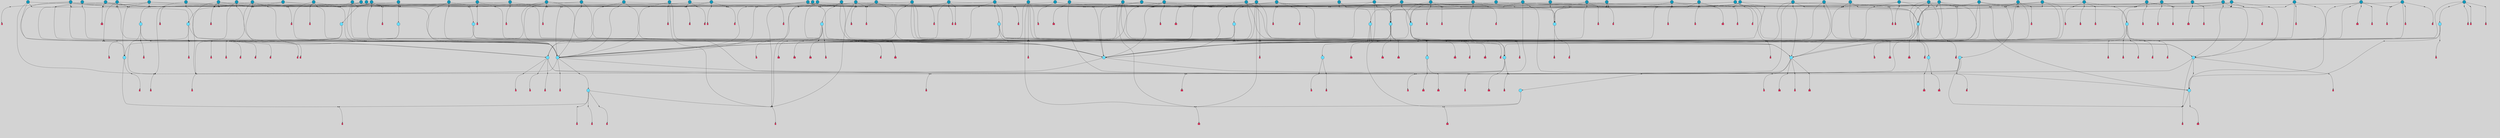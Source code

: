 // File exported with GEGELATI v1.3.1
// On the 2024-04-08 17:41:31
// With the File::TPGGraphDotExporter
digraph{
	graph[pad = "0.212, 0.055" bgcolor = lightgray]
	node[shape=circle style = filled label = ""]
		T3 [fillcolor="#66ddff"]
		T7 [fillcolor="#66ddff"]
		T9 [fillcolor="#66ddff"]
		T11 [fillcolor="#66ddff"]
		T24 [fillcolor="#1199bb"]
		T27 [fillcolor="#66ddff"]
		T54 [fillcolor="#66ddff"]
		T59 [fillcolor="#66ddff"]
		T95 [fillcolor="#66ddff"]
		T111 [fillcolor="#66ddff"]
		T129 [fillcolor="#66ddff"]
		T159 [fillcolor="#66ddff"]
		T176 [fillcolor="#66ddff"]
		T195 [fillcolor="#66ddff"]
		T212 [fillcolor="#66ddff"]
		T213 [fillcolor="#66ddff"]
		T229 [fillcolor="#66ddff"]
		T240 [fillcolor="#66ddff"]
		T242 [fillcolor="#66ddff"]
		T278 [fillcolor="#1199bb"]
		T315 [fillcolor="#1199bb"]
		T321 [fillcolor="#66ddff"]
		T322 [fillcolor="#66ddff"]
		T323 [fillcolor="#66ddff"]
		T324 [fillcolor="#66ddff"]
		T325 [fillcolor="#66ddff"]
		T326 [fillcolor="#66ddff"]
		T327 [fillcolor="#66ddff"]
		T328 [fillcolor="#1199bb"]
		T330 [fillcolor="#1199bb"]
		T352 [fillcolor="#1199bb"]
		T353 [fillcolor="#1199bb"]
		T394 [fillcolor="#66ddff"]
		T415 [fillcolor="#1199bb"]
		T445 [fillcolor="#1199bb"]
		T448 [fillcolor="#1199bb"]
		T304 [fillcolor="#1199bb"]
		T463 [fillcolor="#1199bb"]
		T465 [fillcolor="#1199bb"]
		T466 [fillcolor="#1199bb"]
		T469 [fillcolor="#1199bb"]
		T486 [fillcolor="#1199bb"]
		T501 [fillcolor="#1199bb"]
		T507 [fillcolor="#66ddff"]
		T510 [fillcolor="#1199bb"]
		T518 [fillcolor="#1199bb"]
		T529 [fillcolor="#1199bb"]
		T542 [fillcolor="#1199bb"]
		T544 [fillcolor="#1199bb"]
		T550 [fillcolor="#1199bb"]
		T552 [fillcolor="#1199bb"]
		T553 [fillcolor="#1199bb"]
		T556 [fillcolor="#1199bb"]
		T561 [fillcolor="#1199bb"]
		T565 [fillcolor="#1199bb"]
		T578 [fillcolor="#1199bb"]
		T582 [fillcolor="#1199bb"]
		T591 [fillcolor="#66ddff"]
		T595 [fillcolor="#1199bb"]
		T597 [fillcolor="#1199bb"]
		T598 [fillcolor="#1199bb"]
		T600 [fillcolor="#1199bb"]
		T601 [fillcolor="#1199bb"]
		T602 [fillcolor="#1199bb"]
		T603 [fillcolor="#1199bb"]
		T604 [fillcolor="#1199bb"]
		T605 [fillcolor="#1199bb"]
		T606 [fillcolor="#1199bb"]
		T607 [fillcolor="#1199bb"]
		T608 [fillcolor="#1199bb"]
		T610 [fillcolor="#1199bb"]
		T614 [fillcolor="#1199bb"]
		T621 [fillcolor="#1199bb"]
		T623 [fillcolor="#1199bb"]
		T627 [fillcolor="#1199bb"]
		T628 [fillcolor="#1199bb"]
		T629 [fillcolor="#1199bb"]
		T630 [fillcolor="#1199bb"]
		T631 [fillcolor="#1199bb"]
		T632 [fillcolor="#1199bb"]
		T633 [fillcolor="#66ddff"]
		T634 [fillcolor="#1199bb"]
		T635 [fillcolor="#1199bb"]
		T637 [fillcolor="#1199bb"]
		T638 [fillcolor="#1199bb"]
		T639 [fillcolor="#1199bb"]
		T640 [fillcolor="#1199bb"]
		T641 [fillcolor="#1199bb"]
		T642 [fillcolor="#1199bb"]
		T643 [fillcolor="#1199bb"]
		T644 [fillcolor="#1199bb"]
		T645 [fillcolor="#1199bb"]
		T646 [fillcolor="#1199bb"]
		T647 [fillcolor="#1199bb"]
		T648 [fillcolor="#1199bb"]
		T649 [fillcolor="#1199bb"]
		T650 [fillcolor="#1199bb"]
		T651 [fillcolor="#1199bb"]
		T652 [fillcolor="#1199bb"]
		T653 [fillcolor="#1199bb"]
		T654 [fillcolor="#1199bb"]
		T655 [fillcolor="#1199bb"]
		T656 [fillcolor="#1199bb"]
		T657 [fillcolor="#1199bb"]
		T658 [fillcolor="#1199bb"]
		T659 [fillcolor="#1199bb"]
		P7702 [fillcolor="#cccccc" shape=point] //6|
		I7702 [shape=box style=invis label="6|1&2|6#1|7&#92;n10|7&2|0#1|5&#92;n9|4&0|1#2|2&#92;n8|6&0|0#1|0&#92;n"]
		P7702 -> I7702[style=invis]
		A5411 [fillcolor="#ff3366" shape=box margin=0.03 width=0 height=0 label="3"]
		T3 -> P7702 -> A5411
		P7703 [fillcolor="#cccccc" shape=point] //3|
		I7703 [shape=box style=invis label="7|6&2|4#0|2&#92;n10|3&2|7#1|4&#92;n11|6&0|4#0|1&#92;n7|1&0|0#2|6&#92;n7|6&0|3#2|6&#92;n4|0&2|6#0|1&#92;n4|4&2|5#0|2&#92;n4|6&0|4#2|7&#92;n10|0&2|3#1|5&#92;n2|6&0|5#0|2&#92;n1|0&2|3#0|7&#92;n1|6&2|0#0|5&#92;n6|2&0|1#0|7&#92;n9|2&0|3#2|7&#92;n5|3&0|6#0|6&#92;n1|7&2|5#2|3&#92;n8|1&2|7#0|6&#92;n1|0&2|5#2|1&#92;n7|1&2|2#2|5&#92;n7|4&2|6#0|3&#92;n"]
		P7703 -> I7703[style=invis]
		A5412 [fillcolor="#ff3366" shape=box margin=0.03 width=0 height=0 label="4"]
		T3 -> P7703 -> A5412
		P7704 [fillcolor="#cccccc" shape=point] //-3|
		I7704 [shape=box style=invis label="1|6&2|7#0|7&#92;n10|2&0|7#1|3&#92;n9|6&2|7#2|2&#92;n5|3&0|7#0|7&#92;n1|6&2|3#0|0&#92;n2|3&2|3#2|2&#92;n5|1&2|6#0|6&#92;n"]
		P7704 -> I7704[style=invis]
		A5413 [fillcolor="#ff3366" shape=box margin=0.03 width=0 height=0 label="7"]
		T7 -> P7704 -> A5413
		P7705 [fillcolor="#cccccc" shape=point] //5|
		I7705 [shape=box style=invis label="0|5&2|3#0|1&#92;n0|6&2|1#2|4&#92;n6|2&2|6#0|7&#92;n7|4&0|3#0|1&#92;n5|4&0|7#1|6&#92;n9|1&0|5#2|2&#92;n6|3&2|3#1|7&#92;n11|7&2|4#1|6&#92;n2|5&0|1#0|0&#92;n4|7&0|0#0|2&#92;n6|2&0|6#0|0&#92;n2|1&2|6#2|4&#92;n10|0&2|0#1|0&#92;n6|6&2|4#0|6&#92;n"]
		P7705 -> I7705[style=invis]
		A5414 [fillcolor="#ff3366" shape=box margin=0.03 width=0 height=0 label="8"]
		T7 -> P7705 -> A5414
		P7706 [fillcolor="#cccccc" shape=point] //-6|
		I7706 [shape=box style=invis label="11|1&0|7#2|0&#92;n10|4&0|1#1|0&#92;n4|3&2|4#2|1&#92;n0|5&2|0#0|0&#92;n6|1&0|0#0|3&#92;n8|2&2|0#0|4&#92;n11|4&2|0#1|6&#92;n7|0&2|6#2|3&#92;n5|3&2|6#2|0&#92;n2|0&2|0#0|4&#92;n"]
		P7706 -> I7706[style=invis]
		A5415 [fillcolor="#ff3366" shape=box margin=0.03 width=0 height=0 label="9"]
		T9 -> P7706 -> A5415
		P7707 [fillcolor="#cccccc" shape=point] //2|
		I7707 [shape=box style=invis label="6|3&2|7#1|4&#92;n8|6&0|0#2|5&#92;n2|1&0|2#0|3&#92;n8|7&0|6#0|4&#92;n2|1&2|0#0|1&#92;n0|0&2|2#2|3&#92;n6|6&0|7#2|1&#92;n6|1&0|7#2|6&#92;n5|4&2|7#0|4&#92;n0|3&0|4#2|0&#92;n11|0&2|0#2|5&#92;n4|5&2|5#2|4&#92;n5|7&0|6#0|4&#92;n9|7&2|5#0|3&#92;n5|4&2|1#0|3&#92;n5|3&0|1#1|7&#92;n0|4&0|3#2|5&#92;n"]
		P7707 -> I7707[style=invis]
		A5416 [fillcolor="#ff3366" shape=box margin=0.03 width=0 height=0 label="10"]
		T9 -> P7707 -> A5416
		P7708 [fillcolor="#cccccc" shape=point] //6|
		I7708 [shape=box style=invis label="3|0&2|7#2|2&#92;n3|2&0|4#2|5&#92;n5|1&0|2#1|0&#92;n8|7&0|1#2|0&#92;n8|5&0|3#0|6&#92;n0|2&0|2#2|3&#92;n1|5&2|5#0|5&#92;n5|6&0|6#0|7&#92;n6|7&0|0#2|6&#92;n1|2&2|3#0|0&#92;n7|7&2|3#0|4&#92;n0|7&2|7#0|6&#92;n1|0&2|2#2|7&#92;n4|4&0|1#0|0&#92;n"]
		P7708 -> I7708[style=invis]
		A5417 [fillcolor="#ff3366" shape=box margin=0.03 width=0 height=0 label="11"]
		T11 -> P7708 -> A5417
		P7709 [fillcolor="#cccccc" shape=point] //-4|
		I7709 [shape=box style=invis label="4|1&0|4#2|6&#92;n1|2&2|2#2|0&#92;n1|2&2|0#0|6&#92;n8|4&2|3#2|5&#92;n5|5&2|1#1|0&#92;n"]
		P7709 -> I7709[style=invis]
		A5418 [fillcolor="#ff3366" shape=box margin=0.03 width=0 height=0 label="12"]
		T11 -> P7709 -> A5418
		P7710 [fillcolor="#cccccc" shape=point] //1|
		I7710 [shape=box style=invis label="5|1&0|6#2|7&#92;n2|4&0|4#2|2&#92;n0|6&0|5#0|4&#92;n10|6&2|5#1|6&#92;n9|3&0|1#1|7&#92;n10|3&2|2#1|0&#92;n5|0&0|0#2|1&#92;n11|3&2|3#1|5&#92;n10|3&0|1#1|0&#92;n2|4&0|1#0|1&#92;n0|2&0|3#2|4&#92;n9|2&2|1#2|5&#92;n11|7&2|6#2|6&#92;n"]
		P7710 -> I7710[style=invis]
		T24 -> P7710 -> T7
		P7711 [fillcolor="#cccccc" shape=point] //5|
		I7711 [shape=box style=invis label="3|0&2|0#0|1&#92;n3|0&0|7#0|1&#92;n5|3&0|2#2|6&#92;n4|4&2|4#2|6&#92;n11|2&0|7#1|6&#92;n2|7&2|2#2|5&#92;n9|3&2|6#2|7&#92;n7|7&0|0#0|4&#92;n6|1&2|4#2|3&#92;n5|4&2|0#1|6&#92;n1|3&0|7#0|4&#92;n"]
		P7711 -> I7711[style=invis]
		A5419 [fillcolor="#ff3366" shape=box margin=0.03 width=0 height=0 label="7"]
		T24 -> P7711 -> A5419
		P7712 [fillcolor="#cccccc" shape=point] //-2|
		I7712 [shape=box style=invis label="4|1&0|4#0|3&#92;n4|2&0|5#2|0&#92;n5|5&2|6#0|5&#92;n1|4&0|1#0|2&#92;n6|3&2|7#1|5&#92;n0|4&2|0#0|3&#92;n8|5&2|5#1|2&#92;n10|7&2|7#1|1&#92;n3|4&0|0#2|1&#92;n3|6&2|5#2|5&#92;n8|3&0|1#0|7&#92;n10|0&2|7#1|3&#92;n4|1&2|4#0|1&#92;n9|3&2|0#0|4&#92;n3|6&2|0#0|4&#92;n1|2&0|6#2|1&#92;n4|0&2|1#2|2&#92;n"]
		P7712 -> I7712[style=invis]
		A5420 [fillcolor="#ff3366" shape=box margin=0.03 width=0 height=0 label="14"]
		T24 -> P7712 -> A5420
		P7713 [fillcolor="#cccccc" shape=point] //2|
		I7713 [shape=box style=invis label="9|1&2|3#0|1&#92;n5|2&2|0#2|4&#92;n3|6&2|5#2|7&#92;n7|0&2|5#0|4&#92;n1|2&0|3#0|5&#92;n7|3&2|7#0|0&#92;n"]
		P7713 -> I7713[style=invis]
		A5421 [fillcolor="#ff3366" shape=box margin=0.03 width=0 height=0 label="2"]
		T27 -> P7713 -> A5421
		P7714 [fillcolor="#cccccc" shape=point] //-6|
		I7714 [shape=box style=invis label="7|5&0|4#0|4&#92;n11|0&2|5#2|1&#92;n"]
		P7714 -> I7714[style=invis]
		A5422 [fillcolor="#ff3366" shape=box margin=0.03 width=0 height=0 label="3"]
		T27 -> P7714 -> A5422
		T27 -> P7703
		P7715 [fillcolor="#cccccc" shape=point] //0|
		I7715 [shape=box style=invis label="2|5&0|1#0|6&#92;n6|1&2|2#2|7&#92;n8|0&0|3#1|4&#92;n4|3&2|5#2|4&#92;n8|1&2|4#0|0&#92;n6|6&0|1#2|6&#92;n11|7&2|4#2|5&#92;n6|2&2|4#0|2&#92;n8|5&2|4#2|4&#92;n2|1&2|1#2|2&#92;n2|7&2|5#2|6&#92;n9|7&0|5#0|4&#92;n1|2&0|5#2|6&#92;n4|2&2|3#2|7&#92;n3|3&2|1#0|2&#92;n"]
		P7715 -> I7715[style=invis]
		A5423 [fillcolor="#ff3366" shape=box margin=0.03 width=0 height=0 label="5"]
		T27 -> P7715 -> A5423
		P7716 [fillcolor="#cccccc" shape=point] //0|
		I7716 [shape=box style=invis label="4|0&0|3#2|7&#92;n10|2&0|3#1|7&#92;n3|5&0|2#0|3&#92;n4|5&0|0#2|1&#92;n10|7&2|0#1|2&#92;n5|3&2|3#1|6&#92;n9|5&2|0#0|4&#92;n5|4&2|7#0|2&#92;n10|3&2|7#1|4&#92;n7|2&0|1#2|6&#92;n8|6&0|5#0|5&#92;n8|7&2|3#0|5&#92;n2|6&2|4#0|0&#92;n"]
		P7716 -> I7716[style=invis]
		A5424 [fillcolor="#ff3366" shape=box margin=0.03 width=0 height=0 label="5"]
		T27 -> P7716 -> A5424
		P7717 [fillcolor="#cccccc" shape=point] //8|
		I7717 [shape=box style=invis label="9|0&0|1#2|0&#92;n10|1&2|5#1|4&#92;n8|2&2|6#0|4&#92;n2|4&2|5#2|3&#92;n4|2&2|2#0|2&#92;n7|5&0|2#0|0&#92;n8|2&2|1#1|3&#92;n8|7&0|7#2|1&#92;n1|1&0|0#0|7&#92;n5|6&2|5#1|0&#92;n6|6&2|5#0|0&#92;n11|4&0|3#2|6&#92;n4|2&2|4#0|7&#92;n5|6&0|1#2|0&#92;n11|3&0|2#0|7&#92;n"]
		P7717 -> I7717[style=invis]
		A5425 [fillcolor="#ff3366" shape=box margin=0.03 width=0 height=0 label="6"]
		T54 -> P7717 -> A5425
		T54 -> P7711
		P7718 [fillcolor="#cccccc" shape=point] //-10|
		I7718 [shape=box style=invis label="3|6&0|0#0|4&#92;n4|1&2|4#0|1&#92;n5|1&0|1#0|4&#92;n5|5&2|6#0|5&#92;n6|5&0|6#0|3&#92;n11|1&2|0#0|1&#92;n0|7&2|0#0|3&#92;n1|2&0|6#0|1&#92;n8|0&0|4#2|0&#92;n0|4&0|7#2|7&#92;n7|0&2|7#1|3&#92;n3|1&0|5#2|5&#92;n5|1&0|4#0|3&#92;n2|2&0|2#0|0&#92;n8|3&0|1#0|7&#92;n3|0&0|3#0|5&#92;n7|2&0|5#2|0&#92;n6|3&2|7#1|5&#92;n4|7&2|7#2|1&#92;n"]
		P7718 -> I7718[style=invis]
		A5426 [fillcolor="#ff3366" shape=box margin=0.03 width=0 height=0 label="14"]
		T54 -> P7718 -> A5426
		T54 -> P7705
		P7719 [fillcolor="#cccccc" shape=point] //8|
		I7719 [shape=box style=invis label="9|0&0|1#2|0&#92;n10|1&2|5#1|4&#92;n8|2&2|6#0|4&#92;n4|5&0|3#0|1&#92;n2|4&2|5#2|3&#92;n4|2&2|2#0|2&#92;n7|5&0|2#0|0&#92;n8|2&2|1#1|3&#92;n8|7&0|7#2|1&#92;n1|1&0|0#0|7&#92;n5|6&2|5#1|0&#92;n6|3&2|5#0|0&#92;n11|4&0|3#2|6&#92;n1|2&2|4#0|7&#92;n5|6&0|1#2|0&#92;n11|3&0|2#0|7&#92;n"]
		P7719 -> I7719[style=invis]
		A5427 [fillcolor="#ff3366" shape=box margin=0.03 width=0 height=0 label="6"]
		T59 -> P7719 -> A5427
		T59 -> P7711
		T59 -> P7706
		T59 -> P7711
		P7720 [fillcolor="#cccccc" shape=point] //4|
		I7720 [shape=box style=invis label="4|3&0|6#0|3&#92;n5|7&2|3#2|2&#92;n5|6&0|7#1|2&#92;n1|4&2|6#0|3&#92;n8|4&2|1#2|5&#92;n9|5&2|4#1|4&#92;n2|4&0|5#0|7&#92;n10|0&0|6#1|3&#92;n3|0&0|6#0|2&#92;n2|7&2|7#2|6&#92;n5|2&0|5#1|5&#92;n10|4&2|5#1|7&#92;n4|0&0|4#2|4&#92;n11|1&0|4#2|6&#92;n10|6&2|0#1|4&#92;n9|7&0|3#1|4&#92;n4|5&2|7#0|6&#92;n11|5&2|6#2|3&#92;n0|3&0|5#0|1&#92;n"]
		P7720 -> I7720[style=invis]
		A5428 [fillcolor="#ff3366" shape=box margin=0.03 width=0 height=0 label="13"]
		T95 -> P7720 -> A5428
		P7721 [fillcolor="#cccccc" shape=point] //8|
		I7721 [shape=box style=invis label="9|7&0|5#2|5&#92;n3|3&2|3#0|2&#92;n9|5&2|2#1|0&#92;n2|3&0|6#0|3&#92;n4|4&2|5#2|7&#92;n11|3&2|0#1|5&#92;n6|6&2|1#2|2&#92;n4|6&0|1#2|2&#92;n2|5&2|7#2|2&#92;n7|7&2|2#2|3&#92;n6|5&0|3#2|6&#92;n6|7&0|6#0|2&#92;n"]
		P7721 -> I7721[style=invis]
		A5429 [fillcolor="#ff3366" shape=box margin=0.03 width=0 height=0 label="14"]
		T95 -> P7721 -> A5429
		P7722 [fillcolor="#cccccc" shape=point] //2|
		I7722 [shape=box style=invis label="4|1&0|4#2|6&#92;n5|5&2|1#1|0&#92;n1|0&2|0#0|6&#92;n8|4&2|3#2|5&#92;n"]
		P7722 -> I7722[style=invis]
		T95 -> P7722 -> T11
		P7723 [fillcolor="#cccccc" shape=point] //-9|
		I7723 [shape=box style=invis label="2|0&2|0#2|1&#92;n4|4&2|4#2|6&#92;n9|1&0|3#1|7&#92;n5|3&0|2#2|6&#92;n2|7&2|2#2|5&#92;n5|4&2|0#1|6&#92;n3|0&0|7#0|1&#92;n1|3&0|7#0|4&#92;n11|6&2|2#0|7&#92;n7|7&0|0#0|4&#92;n11|0&0|7#1|6&#92;n9|3&2|6#2|7&#92;n"]
		P7723 -> I7723[style=invis]
		A5430 [fillcolor="#ff3366" shape=box margin=0.03 width=0 height=0 label="7"]
		T95 -> P7723 -> A5430
		P7724 [fillcolor="#cccccc" shape=point] //-8|
		I7724 [shape=box style=invis label="7|5&0|4#2|4&#92;n"]
		P7724 -> I7724[style=invis]
		A5431 [fillcolor="#ff3366" shape=box margin=0.03 width=0 height=0 label="3"]
		T95 -> P7724 -> A5431
		P7725 [fillcolor="#cccccc" shape=point] //-5|
		I7725 [shape=box style=invis label="0|0&2|3#0|2&#92;n10|5&0|6#1|3&#92;n7|3&0|6#2|3&#92;n3|4&0|6#0|6&#92;n10|5&0|2#1|1&#92;n5|0&0|1#0|3&#92;n6|6&2|5#1|5&#92;n7|4&0|2#1|7&#92;n5|7&0|1#2|5&#92;n1|5&0|0#0|3&#92;n7|5&2|1#2|6&#92;n9|0&0|2#0|0&#92;n4|0&2|4#0|0&#92;n4|6&0|0#2|3&#92;n3|1&0|6#2|5&#92;n7|7&2|1#2|3&#92;n9|4&2|2#0|6&#92;n"]
		P7725 -> I7725[style=invis]
		T111 -> P7725 -> T9
		P7726 [fillcolor="#cccccc" shape=point] //7|
		I7726 [shape=box style=invis label="7|4&2|1#2|0&#92;n4|1&2|4#2|3&#92;n5|0&2|0#2|2&#92;n6|1&2|4#2|6&#92;n"]
		P7726 -> I7726[style=invis]
		A5432 [fillcolor="#ff3366" shape=box margin=0.03 width=0 height=0 label="9"]
		T111 -> P7726 -> A5432
		P7727 [fillcolor="#cccccc" shape=point] //2|
		I7727 [shape=box style=invis label="3|0&2|0#0|1&#92;n11|2&0|7#1|6&#92;n8|7&2|4#0|5&#92;n5|3&0|2#2|6&#92;n4|4&2|4#2|6&#92;n3|0&0|7#0|1&#92;n2|7&2|2#2|5&#92;n9|3&2|6#2|7&#92;n7|7&0|0#0|4&#92;n6|1&2|4#1|3&#92;n5|4&2|0#1|6&#92;n1|3&0|7#0|4&#92;n"]
		P7727 -> I7727[style=invis]
		A5433 [fillcolor="#ff3366" shape=box margin=0.03 width=0 height=0 label="7"]
		T111 -> P7727 -> A5433
		T111 -> P7706
		T129 -> P7717
		T129 -> P7711
		P7728 [fillcolor="#cccccc" shape=point] //10|
		I7728 [shape=box style=invis label="4|5&2|7#2|1&#92;n1|7&2|3#0|6&#92;n3|5&2|2#0|3&#92;n10|3&0|7#1|4&#92;n7|1&0|4#2|6&#92;n10|2&0|3#1|7&#92;n9|5&2|0#0|4&#92;n4|0&0|3#2|7&#92;n11|4&2|6#1|2&#92;n5|4&2|7#0|2&#92;n2|6&2|4#0|0&#92;n6|5&0|7#2|1&#92;n5|3&2|3#1|6&#92;n10|7&2|0#1|2&#92;n"]
		P7728 -> I7728[style=invis]
		A5434 [fillcolor="#ff3366" shape=box margin=0.03 width=0 height=0 label="5"]
		T129 -> P7728 -> A5434
		P7729 [fillcolor="#cccccc" shape=point] //5|
		I7729 [shape=box style=invis label="9|4&2|3#1|3&#92;n0|4&2|4#0|5&#92;n6|1&2|6#2|5&#92;n4|0&0|5#2|0&#92;n"]
		P7729 -> I7729[style=invis]
		A5435 [fillcolor="#ff3366" shape=box margin=0.03 width=0 height=0 label="7"]
		T129 -> P7729 -> A5435
		P7730 [fillcolor="#cccccc" shape=point] //6|
		I7730 [shape=box style=invis label="9|4&2|7#0|6&#92;n8|4&0|1#1|0&#92;n1|3&0|0#2|1&#92;n2|4&0|6#2|2&#92;n5|1&2|5#0|7&#92;n3|0&0|3#2|6&#92;n2|2&2|6#0|2&#92;n8|4&0|4#2|2&#92;n5|1&2|4#0|3&#92;n9|4&0|6#0|6&#92;n5|0&2|2#1|5&#92;n11|7&0|0#1|1&#92;n0|4&0|3#0|3&#92;n7|7&2|4#2|5&#92;n1|5&0|1#2|1&#92;n"]
		P7730 -> I7730[style=invis]
		A5436 [fillcolor="#ff3366" shape=box margin=0.03 width=0 height=0 label="1"]
		T129 -> P7730 -> A5436
		P7731 [fillcolor="#cccccc" shape=point] //7|
		I7731 [shape=box style=invis label="7|0&2|1#2|0&#92;n9|7&2|1#1|7&#92;n8|2&0|1#1|0&#92;n6|6&0|2#1|1&#92;n2|2&0|5#0|0&#92;n5|7&0|0#2|1&#92;n5|1&2|5#1|5&#92;n4|7&2|4#2|3&#92;n10|5&2|2#1|5&#92;n1|3&2|2#2|0&#92;n10|2&2|6#1|5&#92;n"]
		P7731 -> I7731[style=invis]
		A5437 [fillcolor="#ff3366" shape=box margin=0.03 width=0 height=0 label="1"]
		T159 -> P7731 -> A5437
		P7732 [fillcolor="#cccccc" shape=point] //7|
		I7732 [shape=box style=invis label="7|4&2|7#0|4&#92;n4|6&0|1#2|5&#92;n2|1&2|3#0|0&#92;n4|3&2|0#0|1&#92;n0|0&2|7#2|7&#92;n7|7&0|5#2|3&#92;n5|0&2|1#2|2&#92;n10|0&0|4#1|2&#92;n4|4&0|7#0|0&#92;n6|7&0|2#0|1&#92;n1|4&2|5#0|4&#92;n"]
		P7732 -> I7732[style=invis]
		A5438 [fillcolor="#ff3366" shape=box margin=0.03 width=0 height=0 label="0"]
		T159 -> P7732 -> A5438
		P7733 [fillcolor="#cccccc" shape=point] //5|
		I7733 [shape=box style=invis label="0|5&2|3#0|1&#92;n0|6&2|1#2|4&#92;n6|2&2|6#0|7&#92;n9|0&2|7#1|1&#92;n7|4&0|3#0|1&#92;n11|7&2|4#1|6&#92;n9|1&0|5#2|2&#92;n5|4&0|7#1|6&#92;n2|5&0|1#0|0&#92;n4|7&0|0#0|2&#92;n6|2&0|6#0|0&#92;n2|1&2|6#2|4&#92;n10|0&0|0#1|0&#92;n6|6&2|4#0|6&#92;n"]
		P7733 -> I7733[style=invis]
		T159 -> P7733 -> T129
		P7734 [fillcolor="#cccccc" shape=point] //3|
		I7734 [shape=box style=invis label="4|7&0|7#2|7&#92;n11|5&2|6#0|2&#92;n5|5&2|6#2|0&#92;n3|2&0|6#0|3&#92;n10|2&2|5#1|5&#92;n9|4&2|3#1|5&#92;n2|5&2|7#2|4&#92;n11|3&2|5#1|0&#92;n7|0&0|7#2|1&#92;n1|2&0|5#0|1&#92;n"]
		P7734 -> I7734[style=invis]
		A5439 [fillcolor="#ff3366" shape=box margin=0.03 width=0 height=0 label="5"]
		T176 -> P7734 -> A5439
		P7735 [fillcolor="#cccccc" shape=point] //2|
		I7735 [shape=box style=invis label="7|1&0|6#0|1&#92;n5|2&2|5#1|6&#92;n10|1&2|1#1|1&#92;n4|7&0|4#2|2&#92;n11|7&0|4#2|7&#92;n5|0&0|5#1|7&#92;n8|2&0|5#2|4&#92;n10|0&2|6#1|6&#92;n5|1&0|1#2|3&#92;n1|6&2|0#0|1&#92;n9|6&2|2#1|4&#92;n3|4&2|3#0|0&#92;n10|1&0|1#1|0&#92;n2|2&0|1#2|1&#92;n3|1&2|7#0|3&#92;n"]
		P7735 -> I7735[style=invis]
		A5440 [fillcolor="#ff3366" shape=box margin=0.03 width=0 height=0 label="10"]
		T176 -> P7735 -> A5440
		P7736 [fillcolor="#cccccc" shape=point] //-1|
		I7736 [shape=box style=invis label="1|7&2|1#0|6&#92;n8|1&2|3#0|5&#92;n10|6&2|7#1|0&#92;n1|7&2|5#0|2&#92;n0|3&0|3#2|2&#92;n3|5&0|1#0|0&#92;n3|5&0|2#0|3&#92;n1|5&2|0#0|4&#92;n5|7&2|2#2|5&#92;n4|0&2|3#0|3&#92;n"]
		P7736 -> I7736[style=invis]
		T176 -> P7736 -> T3
		P7737 [fillcolor="#cccccc" shape=point] //-3|
		I7737 [shape=box style=invis label="6|3&2|4#1|4&#92;n5|3&0|1#1|7&#92;n2|1&0|2#2|3&#92;n8|7&0|6#0|4&#92;n2|1&2|0#0|1&#92;n0|0&2|2#2|3&#92;n6|1&0|7#2|6&#92;n5|7&0|2#0|4&#92;n0|3&0|4#2|0&#92;n11|0&2|0#2|5&#92;n6|0&2|0#1|4&#92;n8|6&0|2#2|5&#92;n5|4&2|1#0|3&#92;n9|7&2|5#0|3&#92;n5|4&2|7#0|4&#92;n"]
		P7737 -> I7737[style=invis]
		A5441 [fillcolor="#ff3366" shape=box margin=0.03 width=0 height=0 label="10"]
		T176 -> P7737 -> A5441
		P7738 [fillcolor="#cccccc" shape=point] //4|
		I7738 [shape=box style=invis label="7|1&0|6#0|1&#92;n5|2&2|5#1|6&#92;n10|1&2|1#1|1&#92;n9|6&2|2#1|4&#92;n4|7&0|4#2|2&#92;n9|6&0|4#1|1&#92;n10|0&2|6#1|6&#92;n5|1&0|1#2|3&#92;n1|6&2|0#0|1&#92;n8|2&0|5#2|4&#92;n3|4&2|3#0|0&#92;n10|1&0|5#1|0&#92;n2|2&0|1#2|1&#92;n3|1&2|7#0|3&#92;n"]
		P7738 -> I7738[style=invis]
		A5442 [fillcolor="#ff3366" shape=box margin=0.03 width=0 height=0 label="10"]
		T176 -> P7738 -> A5442
		P7739 [fillcolor="#cccccc" shape=point] //5|
		I7739 [shape=box style=invis label="3|0&2|0#2|1&#92;n3|0&0|7#0|1&#92;n5|3&0|2#2|6&#92;n4|4&2|4#2|6&#92;n5|4&2|0#1|6&#92;n2|7&2|2#2|5&#92;n1|3&0|7#0|4&#92;n11|6&2|2#0|7&#92;n7|7&0|0#0|4&#92;n6|1&2|4#2|3&#92;n11|0&0|7#1|6&#92;n9|3&2|6#2|7&#92;n"]
		P7739 -> I7739[style=invis]
		A5443 [fillcolor="#ff3366" shape=box margin=0.03 width=0 height=0 label="7"]
		T195 -> P7739 -> A5443
		P7740 [fillcolor="#cccccc" shape=point] //4|
		I7740 [shape=box style=invis label="7|1&0|6#0|1&#92;n6|7&2|7#1|7&#92;n10|1&2|1#1|1&#92;n9|6&2|2#1|4&#92;n4|7&0|4#2|2&#92;n9|6&0|5#1|1&#92;n10|0&2|6#1|6&#92;n5|1&0|1#2|3&#92;n10|1&0|5#1|0&#92;n3|4&2|3#0|0&#92;n8|2&0|5#2|4&#92;n1|6&2|0#0|0&#92;n2|3&0|1#2|6&#92;n5|2&2|2#1|6&#92;n2|2&0|1#2|1&#92;n3|1&2|7#0|3&#92;n6|7&2|3#0|4&#92;n"]
		P7740 -> I7740[style=invis]
		A5444 [fillcolor="#ff3366" shape=box margin=0.03 width=0 height=0 label="10"]
		T195 -> P7740 -> A5444
		P7741 [fillcolor="#cccccc" shape=point] //-4|
		I7741 [shape=box style=invis label="0|4&0|0#2|7&#92;n8|5&2|4#2|4&#92;n4|3&2|5#2|4&#92;n11|7&2|2#2|5&#92;n6|5&2|2#2|7&#92;n3|2&0|7#0|7&#92;n3|3&2|1#0|3&#92;n2|6&0|3#2|5&#92;n0|1&2|6#2|2&#92;n8|2&0|0#1|6&#92;n0|7&0|5#0|4&#92;n9|5&0|3#2|7&#92;n2|7&2|5#2|6&#92;n9|0&2|0#0|1&#92;n1|2&2|4#0|2&#92;n"]
		P7741 -> I7741[style=invis]
		T195 -> P7741 -> T27
		T195 -> P7732
		P7742 [fillcolor="#cccccc" shape=point] //6|
		I7742 [shape=box style=invis label="9|4&2|7#0|6&#92;n8|4&0|1#1|0&#92;n1|3&0|0#2|1&#92;n2|4&0|6#2|2&#92;n5|1&2|5#0|7&#92;n3|0&0|3#2|6&#92;n2|2&2|6#0|2&#92;n8|4&0|4#2|2&#92;n5|1&2|4#0|3&#92;n9|4&0|6#0|6&#92;n5|0&2|2#1|5&#92;n11|7&0|0#1|1&#92;n0|4&0|3#0|3&#92;n7|7&2|4#2|5&#92;n1|5&0|1#2|1&#92;n"]
		P7742 -> I7742[style=invis]
		A5445 [fillcolor="#ff3366" shape=box margin=0.03 width=0 height=0 label="1"]
		T212 -> P7742 -> A5445
		P7743 [fillcolor="#cccccc" shape=point] //5|
		I7743 [shape=box style=invis label="9|4&2|3#1|3&#92;n0|4&2|4#0|5&#92;n6|1&2|6#2|5&#92;n4|0&0|5#2|0&#92;n"]
		P7743 -> I7743[style=invis]
		A5446 [fillcolor="#ff3366" shape=box margin=0.03 width=0 height=0 label="7"]
		T212 -> P7743 -> A5446
		P7744 [fillcolor="#cccccc" shape=point] //5|
		I7744 [shape=box style=invis label="3|0&2|0#0|1&#92;n3|0&0|7#0|1&#92;n5|3&0|2#2|6&#92;n4|4&2|4#2|6&#92;n11|2&0|7#1|6&#92;n2|7&2|2#2|5&#92;n9|3&2|6#2|7&#92;n7|7&0|0#0|4&#92;n6|1&2|4#2|3&#92;n5|4&2|0#1|6&#92;n1|3&0|7#0|4&#92;n"]
		P7744 -> I7744[style=invis]
		A5447 [fillcolor="#ff3366" shape=box margin=0.03 width=0 height=0 label="7"]
		T212 -> P7744 -> A5447
		P7745 [fillcolor="#cccccc" shape=point] //8|
		I7745 [shape=box style=invis label="9|0&0|1#2|0&#92;n10|1&2|5#1|4&#92;n8|2&2|6#0|4&#92;n2|4&2|5#2|3&#92;n4|2&2|2#0|2&#92;n7|5&0|2#0|0&#92;n8|2&2|1#1|3&#92;n8|7&0|7#2|1&#92;n1|1&0|0#0|7&#92;n5|6&2|5#1|0&#92;n6|6&2|5#0|0&#92;n11|4&0|3#2|6&#92;n4|2&2|4#0|7&#92;n5|6&0|1#2|0&#92;n11|3&0|2#0|7&#92;n"]
		P7745 -> I7745[style=invis]
		A5448 [fillcolor="#ff3366" shape=box margin=0.03 width=0 height=0 label="6"]
		T212 -> P7745 -> A5448
		P7746 [fillcolor="#cccccc" shape=point] //10|
		I7746 [shape=box style=invis label="4|5&2|7#2|1&#92;n1|7&2|3#0|6&#92;n3|5&2|2#0|3&#92;n10|3&0|7#1|4&#92;n7|1&0|4#2|6&#92;n10|2&0|3#1|7&#92;n9|5&2|0#0|4&#92;n4|0&0|3#2|7&#92;n11|4&2|6#1|2&#92;n5|4&2|7#0|2&#92;n2|6&2|4#0|0&#92;n6|5&0|7#2|1&#92;n5|3&2|3#1|6&#92;n10|7&2|0#1|2&#92;n"]
		P7746 -> I7746[style=invis]
		A5449 [fillcolor="#ff3366" shape=box margin=0.03 width=0 height=0 label="5"]
		T212 -> P7746 -> A5449
		P7747 [fillcolor="#cccccc" shape=point] //6|
		I7747 [shape=box style=invis label="9|4&2|7#0|6&#92;n8|4&0|1#1|0&#92;n1|3&0|0#2|1&#92;n2|4&0|6#2|2&#92;n5|1&2|5#0|7&#92;n3|0&0|3#2|6&#92;n2|2&2|6#0|2&#92;n8|4&0|4#2|2&#92;n5|1&2|4#0|3&#92;n9|4&0|6#0|6&#92;n5|0&2|2#1|5&#92;n11|7&0|0#1|1&#92;n0|4&0|3#0|3&#92;n7|7&2|4#2|5&#92;n1|5&0|1#2|1&#92;n"]
		P7747 -> I7747[style=invis]
		A5450 [fillcolor="#ff3366" shape=box margin=0.03 width=0 height=0 label="1"]
		T213 -> P7747 -> A5450
		P7748 [fillcolor="#cccccc" shape=point] //5|
		I7748 [shape=box style=invis label="9|4&2|3#1|3&#92;n0|4&2|4#0|5&#92;n6|1&2|6#2|5&#92;n4|0&0|5#2|0&#92;n"]
		P7748 -> I7748[style=invis]
		A5451 [fillcolor="#ff3366" shape=box margin=0.03 width=0 height=0 label="7"]
		T213 -> P7748 -> A5451
		P7749 [fillcolor="#cccccc" shape=point] //8|
		I7749 [shape=box style=invis label="9|0&0|1#2|0&#92;n10|1&2|5#1|4&#92;n8|2&2|6#0|4&#92;n2|4&2|5#2|3&#92;n4|2&2|2#0|2&#92;n7|5&0|2#0|0&#92;n8|2&2|1#1|3&#92;n8|7&0|7#2|1&#92;n1|1&0|0#0|7&#92;n5|6&2|5#1|0&#92;n6|6&2|5#0|0&#92;n11|4&0|3#2|6&#92;n4|2&2|4#0|7&#92;n5|6&0|1#2|0&#92;n11|3&0|2#0|7&#92;n"]
		P7749 -> I7749[style=invis]
		A5452 [fillcolor="#ff3366" shape=box margin=0.03 width=0 height=0 label="6"]
		T213 -> P7749 -> A5452
		P7750 [fillcolor="#cccccc" shape=point] //10|
		I7750 [shape=box style=invis label="4|5&2|7#2|1&#92;n1|7&2|3#0|6&#92;n3|5&2|2#0|3&#92;n10|3&0|7#1|4&#92;n7|1&0|4#2|6&#92;n10|2&0|3#1|7&#92;n9|5&2|0#0|4&#92;n4|0&0|3#2|7&#92;n11|4&2|6#1|2&#92;n5|4&2|7#0|2&#92;n2|6&2|4#0|0&#92;n6|5&0|7#2|1&#92;n5|3&2|3#1|6&#92;n10|7&2|0#1|2&#92;n"]
		P7750 -> I7750[style=invis]
		A5453 [fillcolor="#ff3366" shape=box margin=0.03 width=0 height=0 label="5"]
		T213 -> P7750 -> A5453
		P7751 [fillcolor="#cccccc" shape=point] //5|
		I7751 [shape=box style=invis label="3|0&2|0#0|1&#92;n3|0&0|7#0|1&#92;n5|3&0|2#2|6&#92;n4|4&2|4#2|6&#92;n11|2&0|7#1|6&#92;n2|7&2|2#2|5&#92;n9|3&2|6#2|7&#92;n7|7&0|0#0|4&#92;n6|1&2|4#2|3&#92;n5|4&2|0#1|6&#92;n1|3&0|7#0|4&#92;n"]
		P7751 -> I7751[style=invis]
		A5454 [fillcolor="#ff3366" shape=box margin=0.03 width=0 height=0 label="7"]
		T213 -> P7751 -> A5454
		P7752 [fillcolor="#cccccc" shape=point] //-2|
		I7752 [shape=box style=invis label="5|2&2|0#2|4&#92;n9|1&2|3#0|1&#92;n3|6&2|5#2|7&#92;n7|0&2|1#0|4&#92;n1|2&0|3#0|5&#92;n7|3&2|7#0|0&#92;n"]
		P7752 -> I7752[style=invis]
		A5455 [fillcolor="#ff3366" shape=box margin=0.03 width=0 height=0 label="2"]
		T229 -> P7752 -> A5455
		P7753 [fillcolor="#cccccc" shape=point] //9|
		I7753 [shape=box style=invis label="7|1&2|2#2|5&#92;n1|0&2|5#2|1&#92;n11|6&0|4#0|1&#92;n10|6&0|3#1|6&#92;n7|1&0|0#2|6&#92;n4|0&2|6#0|1&#92;n4|6&0|4#2|7&#92;n10|0&2|3#1|0&#92;n1|0&2|3#0|7&#92;n1|6&2|0#0|5&#92;n6|2&0|1#0|7&#92;n9|2&0|3#2|7&#92;n5|3&0|6#0|6&#92;n3|1&0|3#0|5&#92;n1|7&2|5#2|3&#92;n8|1&2|7#0|6&#92;n10|3&2|0#1|4&#92;n7|6&2|4#0|2&#92;n7|4&2|6#0|3&#92;n"]
		P7753 -> I7753[style=invis]
		T229 -> P7753 -> T7
		P7754 [fillcolor="#cccccc" shape=point] //2|
		I7754 [shape=box style=invis label="8|6&0|2#0|5&#92;n10|5&2|3#1|7&#92;n5|6&0|1#2|5&#92;n11|3&0|0#2|2&#92;n0|3&2|1#0|6&#92;n9|7&2|6#0|1&#92;n4|6&2|7#0|2&#92;n8|0&0|6#2|0&#92;n11|2&0|7#0|1&#92;n3|7&2|4#0|7&#92;n5|1&0|1#0|6&#92;n7|6&2|7#2|4&#92;n6|1&0|3#0|2&#92;n6|6&2|5#1|2&#92;n8|5&0|2#0|0&#92;n0|2&0|3#0|0&#92;n2|5&2|5#2|1&#92;n10|4&0|1#1|0&#92;n4|3&2|5#0|4&#92;n"]
		P7754 -> I7754[style=invis]
		A5456 [fillcolor="#ff3366" shape=box margin=0.03 width=0 height=0 label="11"]
		T229 -> P7754 -> A5456
		P7755 [fillcolor="#cccccc" shape=point] //-7|
		I7755 [shape=box style=invis label="11|2&2|6#1|1&#92;n2|3&0|6#2|3&#92;n10|0&0|2#1|4&#92;n"]
		P7755 -> I7755[style=invis]
		T229 -> P7755 -> T111
		P7756 [fillcolor="#cccccc" shape=point] //-1|
		I7756 [shape=box style=invis label="6|4&0|4#2|4&#92;n4|5&2|5#2|4&#92;n9|7&2|5#0|3&#92;n3|7&2|6#0|6&#92;n8|7&0|6#0|4&#92;n2|1&2|0#0|1&#92;n8|6&0|0#2|5&#92;n2|1&0|2#0|3&#92;n6|1&0|7#2|6&#92;n6|3&0|1#1|6&#92;n5|4&2|7#0|4&#92;n0|7&0|4#2|0&#92;n11|0&2|0#2|5&#92;n3|7&2|0#2|7&#92;n8|3&2|7#1|4&#92;n5|7&0|6#0|4&#92;n0|0&2|3#2|3&#92;n5|4&2|1#0|3&#92;n0|4&0|3#2|5&#92;n"]
		P7756 -> I7756[style=invis]
		A5457 [fillcolor="#ff3366" shape=box margin=0.03 width=0 height=0 label="10"]
		T229 -> P7756 -> A5457
		P7757 [fillcolor="#cccccc" shape=point] //5|
		I7757 [shape=box style=invis label="1|6&2|7#0|7&#92;n9|2&2|7#2|2&#92;n10|2&0|7#1|3&#92;n5|3&0|7#0|7&#92;n7|0&2|7#2|2&#92;n1|6&2|3#0|0&#92;n2|3&2|3#2|2&#92;n"]
		P7757 -> I7757[style=invis]
		A5458 [fillcolor="#ff3366" shape=box margin=0.03 width=0 height=0 label="7"]
		T240 -> P7757 -> A5458
		P7758 [fillcolor="#cccccc" shape=point] //-8|
		I7758 [shape=box style=invis label="7|5&0|2#2|1&#92;n1|0&2|6#0|0&#92;n7|1&2|6#1|1&#92;n8|7&0|3#1|6&#92;n3|7&2|3#2|4&#92;n"]
		P7758 -> I7758[style=invis]
		A5459 [fillcolor="#ff3366" shape=box margin=0.03 width=0 height=0 label="2"]
		T240 -> P7758 -> A5459
		P7759 [fillcolor="#cccccc" shape=point] //-3|
		I7759 [shape=box style=invis label="1|1&2|1#0|1&#92;n1|4&0|0#2|4&#92;n11|0&2|3#0|2&#92;n11|6&0|4#0|1&#92;n5|2&0|6#1|5&#92;n3|7&2|6#2|7&#92;n7|7&0|1#2|1&#92;n9|5&2|2#2|0&#92;n6|5&2|6#1|4&#92;n0|7&0|5#2|4&#92;n8|1&0|0#2|3&#92;n0|5&0|3#0|5&#92;n2|0&2|4#0|5&#92;n7|5&2|7#1|3&#92;n8|3&0|0#1|2&#92;n"]
		P7759 -> I7759[style=invis]
		A5460 [fillcolor="#ff3366" shape=box margin=0.03 width=0 height=0 label="1"]
		T240 -> P7759 -> A5460
		P7760 [fillcolor="#cccccc" shape=point] //-9|
		I7760 [shape=box style=invis label="4|7&2|6#0|5&#92;n11|3&0|2#2|6&#92;n10|2&2|4#1|6&#92;n3|0&2|6#2|7&#92;n4|3&0|5#0|7&#92;n2|3&0|7#0|7&#92;n10|6&0|7#1|5&#92;n10|1&2|2#1|1&#92;n1|7&0|3#2|6&#92;n"]
		P7760 -> I7760[style=invis]
		A5461 [fillcolor="#ff3366" shape=box margin=0.03 width=0 height=0 label="4"]
		T242 -> P7760 -> A5461
		P7761 [fillcolor="#cccccc" shape=point] //7|
		I7761 [shape=box style=invis label="7|2&0|4#1|3&#92;n7|7&0|0#0|4&#92;n4|4&2|4#2|6&#92;n2|3&2|2#2|5&#92;n8|0&0|2#2|1&#92;n9|3&2|6#2|7&#92;n6|4&2|4#2|3&#92;n3|3&2|0#0|1&#92;n6|4&2|0#1|6&#92;n5|3&0|7#0|4&#92;n"]
		P7761 -> I7761[style=invis]
		A5462 [fillcolor="#ff3366" shape=box margin=0.03 width=0 height=0 label="7"]
		T242 -> P7761 -> A5462
		P7762 [fillcolor="#cccccc" shape=point] //2|
		I7762 [shape=box style=invis label="4|5&2|7#2|1&#92;n1|7&2|3#0|6&#92;n3|5&2|2#0|3&#92;n10|3&2|7#1|4&#92;n7|1&0|4#2|6&#92;n4|0&0|3#2|7&#92;n9|5&2|0#0|4&#92;n10|2&0|3#1|7&#92;n11|4&2|6#1|2&#92;n10|3&2|1#1|6&#92;n5|4&2|7#0|2&#92;n2|6&2|4#0|0&#92;n6|5&0|7#2|1&#92;n5|3&2|3#1|6&#92;n10|7&2|0#1|2&#92;n"]
		P7762 -> I7762[style=invis]
		A5463 [fillcolor="#ff3366" shape=box margin=0.03 width=0 height=0 label="5"]
		T242 -> P7762 -> A5463
		P7763 [fillcolor="#cccccc" shape=point] //7|
		I7763 [shape=box style=invis label="8|4&2|1#2|5&#92;n4|1&2|7#2|1&#92;n11|5&2|6#0|3&#92;n10|4&2|5#1|7&#92;n4|0&0|4#2|4&#92;n4|5&2|7#0|6&#92;n9|5&2|4#0|4&#92;n2|4&0|5#0|7&#92;n1|4&2|6#0|3&#92;n2|7&2|7#2|6&#92;n3|0&0|6#0|2&#92;n10|0&2|6#1|3&#92;n4|4&0|6#0|7&#92;n10|6&2|0#1|4&#92;n5|4&2|6#1|1&#92;n9|7&0|3#0|4&#92;n5|6&0|7#1|2&#92;n5|7&2|3#2|2&#92;n0|3&0|5#0|1&#92;n"]
		P7763 -> I7763[style=invis]
		T242 -> P7763 -> T9
		T278 -> P7720
		P7764 [fillcolor="#cccccc" shape=point] //1|
		I7764 [shape=box style=invis label="0|4&0|1#0|1&#92;n10|5&2|5#1|6&#92;n7|7&2|5#2|2&#92;n9|5&0|7#2|7&#92;n8|4&0|3#2|7&#92;n11|0&2|3#0|5&#92;n7|0&0|0#0|1&#92;n4|2&0|4#0|5&#92;n5|1&0|6#2|7&#92;n11|3&0|7#1|3&#92;n"]
		P7764 -> I7764[style=invis]
		T278 -> P7764 -> T7
		P7765 [fillcolor="#cccccc" shape=point] //-3|
		I7765 [shape=box style=invis label="4|5&0|0#0|0&#92;n4|7&0|0#0|2&#92;n0|6&2|1#2|4&#92;n9|1&0|5#2|2&#92;n10|0&2|0#1|0&#92;n6|6&2|4#0|6&#92;n2|5&0|1#0|0&#92;n6|3&2|3#1|7&#92;n11|7&2|4#1|6&#92;n6|2&2|6#0|1&#92;n6|2&0|0#0|0&#92;n9|1&2|6#2|4&#92;n10|4&0|3#1|1&#92;n5|4&2|7#1|6&#92;n"]
		P7765 -> I7765[style=invis]
		T278 -> P7765 -> T95
		P7766 [fillcolor="#cccccc" shape=point] //5|
		I7766 [shape=box style=invis label="11|7&2|0#1|7&#92;n1|5&2|4#2|4&#92;n4|3&0|1#0|5&#92;n1|6&0|0#0|4&#92;n8|6&2|4#0|0&#92;n4|0&2|0#0|5&#92;n10|4&2|0#1|0&#92;n4|4&0|5#0|1&#92;n0|7&2|1#0|5&#92;n0|6&2|3#2|0&#92;n9|6&2|5#1|3&#92;n"]
		P7766 -> I7766[style=invis]
		T315 -> P7766 -> T195
		T315 -> P7760
		T315 -> P7761
		P7767 [fillcolor="#cccccc" shape=point] //-6|
		I7767 [shape=box style=invis label="9|0&2|0#0|1&#92;n3|2&0|2#0|3&#92;n5|4&0|5#1|7&#92;n2|1&0|4#0|3&#92;n9|2&2|0#2|4&#92;n7|6&0|4#0|2&#92;n2|3&0|6#2|6&#92;n1|2&0|3#2|0&#92;n"]
		P7767 -> I7767[style=invis]
		T315 -> P7767 -> T54
		P7768 [fillcolor="#cccccc" shape=point] //-2|
		I7768 [shape=box style=invis label="1|3&0|2#0|7&#92;n6|1&0|7#0|0&#92;n6|1&2|4#1|7&#92;n3|0&2|3#0|3&#92;n0|2&0|7#2|6&#92;n"]
		P7768 -> I7768[style=invis]
		T315 -> P7768 -> T195
		P7769 [fillcolor="#cccccc" shape=point] //-9|
		I7769 [shape=box style=invis label="2|0&2|0#2|1&#92;n4|4&2|4#2|6&#92;n9|1&0|3#1|7&#92;n5|3&0|2#2|6&#92;n2|7&2|2#2|5&#92;n5|4&2|0#1|6&#92;n3|0&0|7#0|1&#92;n1|3&0|7#0|4&#92;n11|6&2|2#0|7&#92;n7|7&0|0#0|4&#92;n11|0&0|7#1|6&#92;n9|3&2|6#2|7&#92;n"]
		P7769 -> I7769[style=invis]
		A5464 [fillcolor="#ff3366" shape=box margin=0.03 width=0 height=0 label="7"]
		T321 -> P7769 -> A5464
		P7770 [fillcolor="#cccccc" shape=point] //-4|
		I7770 [shape=box style=invis label="4|1&0|4#2|6&#92;n1|2&2|2#2|0&#92;n1|2&2|0#0|6&#92;n8|4&2|3#2|5&#92;n5|5&2|1#1|0&#92;n"]
		P7770 -> I7770[style=invis]
		A5465 [fillcolor="#ff3366" shape=box margin=0.03 width=0 height=0 label="12"]
		T322 -> P7770 -> A5465
		P7771 [fillcolor="#cccccc" shape=point] //8|
		I7771 [shape=box style=invis label="9|7&0|5#2|5&#92;n3|3&2|3#0|2&#92;n9|5&2|2#1|0&#92;n2|3&0|6#0|3&#92;n4|4&2|5#2|7&#92;n11|3&2|0#1|5&#92;n6|6&2|1#2|2&#92;n4|6&0|1#2|2&#92;n2|5&2|7#2|2&#92;n7|7&2|2#2|3&#92;n6|5&0|3#2|6&#92;n6|7&0|6#0|2&#92;n"]
		P7771 -> I7771[style=invis]
		A5466 [fillcolor="#ff3366" shape=box margin=0.03 width=0 height=0 label="14"]
		T321 -> P7771 -> A5466
		P7772 [fillcolor="#cccccc" shape=point] //-8|
		I7772 [shape=box style=invis label="7|5&0|4#2|4&#92;n"]
		P7772 -> I7772[style=invis]
		A5467 [fillcolor="#ff3366" shape=box margin=0.03 width=0 height=0 label="3"]
		T321 -> P7772 -> A5467
		P7773 [fillcolor="#cccccc" shape=point] //4|
		I7773 [shape=box style=invis label="4|3&0|6#0|3&#92;n5|7&2|3#2|2&#92;n5|6&0|7#1|2&#92;n1|4&2|6#0|3&#92;n8|4&2|1#2|5&#92;n9|5&2|4#1|4&#92;n2|4&0|5#0|7&#92;n10|0&0|6#1|3&#92;n3|0&0|6#0|2&#92;n2|7&2|7#2|6&#92;n5|2&0|5#1|5&#92;n10|4&2|5#1|7&#92;n4|0&0|4#2|4&#92;n11|1&0|4#2|6&#92;n10|6&2|0#1|4&#92;n9|7&0|3#1|4&#92;n4|5&2|7#0|6&#92;n11|5&2|6#2|3&#92;n0|3&0|5#0|1&#92;n"]
		P7773 -> I7773[style=invis]
		A5468 [fillcolor="#ff3366" shape=box margin=0.03 width=0 height=0 label="13"]
		T321 -> P7773 -> A5468
		P7774 [fillcolor="#cccccc" shape=point] //-3|
		I7774 [shape=box style=invis label="4|5&0|0#0|0&#92;n4|7&0|0#0|2&#92;n0|6&2|1#2|4&#92;n9|1&0|5#2|2&#92;n10|0&2|0#1|0&#92;n6|6&2|4#0|6&#92;n2|5&0|1#0|0&#92;n6|3&2|3#1|7&#92;n11|7&2|4#1|6&#92;n6|2&2|6#0|1&#92;n6|2&0|0#0|0&#92;n9|1&2|6#2|4&#92;n10|4&0|3#1|1&#92;n5|4&2|7#1|6&#92;n"]
		P7774 -> I7774[style=invis]
		T324 -> P7774 -> T321
		P7775 [fillcolor="#cccccc" shape=point] //2|
		I7775 [shape=box style=invis label="4|1&0|4#2|6&#92;n5|5&2|1#1|0&#92;n1|0&2|0#0|6&#92;n8|4&2|3#2|5&#92;n"]
		P7775 -> I7775[style=invis]
		T321 -> P7775 -> T322
		P7776 [fillcolor="#cccccc" shape=point] //5|
		I7776 [shape=box style=invis label="0|5&2|3#0|1&#92;n0|6&2|1#2|4&#92;n6|2&2|6#0|7&#92;n7|4&0|3#0|1&#92;n5|4&0|7#1|6&#92;n9|1&0|5#2|2&#92;n6|3&2|3#1|7&#92;n11|7&2|4#1|6&#92;n2|5&0|1#0|0&#92;n4|7&0|0#0|2&#92;n6|2&0|6#0|0&#92;n2|1&2|6#2|4&#92;n10|0&2|0#1|0&#92;n6|6&2|4#0|6&#92;n"]
		P7776 -> I7776[style=invis]
		A5469 [fillcolor="#ff3366" shape=box margin=0.03 width=0 height=0 label="8"]
		T323 -> P7776 -> A5469
		P7777 [fillcolor="#cccccc" shape=point] //-3|
		I7777 [shape=box style=invis label="1|6&2|7#0|7&#92;n10|2&0|7#1|3&#92;n9|6&2|7#2|2&#92;n5|3&0|7#0|7&#92;n1|6&2|3#0|0&#92;n2|3&2|3#2|2&#92;n5|1&2|6#0|6&#92;n"]
		P7777 -> I7777[style=invis]
		A5470 [fillcolor="#ff3366" shape=box margin=0.03 width=0 height=0 label="7"]
		T323 -> P7777 -> A5470
		P7778 [fillcolor="#cccccc" shape=point] //1|
		I7778 [shape=box style=invis label="0|4&0|1#0|1&#92;n10|5&2|5#1|6&#92;n7|7&2|5#2|2&#92;n9|5&0|7#2|7&#92;n8|4&0|3#2|7&#92;n11|0&2|3#0|5&#92;n7|0&0|0#0|1&#92;n4|2&0|4#0|5&#92;n5|1&0|6#2|7&#92;n11|3&0|7#1|3&#92;n"]
		P7778 -> I7778[style=invis]
		T324 -> P7778 -> T323
		P7779 [fillcolor="#cccccc" shape=point] //6|
		I7779 [shape=box style=invis label="3|0&2|7#2|2&#92;n3|2&0|4#2|5&#92;n5|1&0|2#1|0&#92;n8|7&0|1#2|0&#92;n8|5&0|3#0|6&#92;n0|2&0|2#2|3&#92;n1|5&2|5#0|5&#92;n5|6&0|6#0|7&#92;n6|7&0|0#2|6&#92;n1|2&2|3#0|0&#92;n7|7&2|3#0|4&#92;n0|7&2|7#0|6&#92;n1|0&2|2#2|7&#92;n4|4&0|1#0|0&#92;n"]
		P7779 -> I7779[style=invis]
		A5471 [fillcolor="#ff3366" shape=box margin=0.03 width=0 height=0 label="11"]
		T322 -> P7779 -> A5471
		P7780 [fillcolor="#cccccc" shape=point] //4|
		I7780 [shape=box style=invis label="4|3&0|6#0|3&#92;n5|7&2|3#2|2&#92;n5|6&0|7#1|2&#92;n1|4&2|6#0|3&#92;n8|4&2|1#2|5&#92;n9|5&2|4#1|4&#92;n2|4&0|5#0|7&#92;n10|0&0|6#1|3&#92;n3|0&0|6#0|2&#92;n2|7&2|7#2|6&#92;n5|2&0|5#1|5&#92;n10|4&2|5#1|7&#92;n4|0&0|4#2|4&#92;n11|1&0|4#2|6&#92;n10|6&2|0#1|4&#92;n9|7&0|3#1|4&#92;n4|5&2|7#0|6&#92;n11|5&2|6#2|3&#92;n0|3&0|5#0|1&#92;n"]
		P7780 -> I7780[style=invis]
		A5472 [fillcolor="#ff3366" shape=box margin=0.03 width=0 height=0 label="13"]
		T324 -> P7780 -> A5472
		P7781 [fillcolor="#cccccc" shape=point] //-9|
		I7781 [shape=box style=invis label="2|0&2|0#2|1&#92;n4|4&2|4#2|6&#92;n9|1&0|3#1|7&#92;n5|3&0|2#2|6&#92;n2|7&2|2#2|5&#92;n5|4&2|0#1|6&#92;n3|0&0|7#0|1&#92;n1|3&0|7#0|4&#92;n11|6&2|2#0|7&#92;n7|7&0|0#0|4&#92;n11|0&0|7#1|6&#92;n9|3&2|6#2|7&#92;n"]
		P7781 -> I7781[style=invis]
		A5473 [fillcolor="#ff3366" shape=box margin=0.03 width=0 height=0 label="7"]
		T326 -> P7781 -> A5473
		P7782 [fillcolor="#cccccc" shape=point] //-4|
		I7782 [shape=box style=invis label="4|1&0|4#2|6&#92;n1|2&2|2#2|0&#92;n1|2&2|0#0|6&#92;n8|4&2|3#2|5&#92;n5|5&2|1#1|0&#92;n"]
		P7782 -> I7782[style=invis]
		A5474 [fillcolor="#ff3366" shape=box margin=0.03 width=0 height=0 label="12"]
		T325 -> P7782 -> A5474
		P7783 [fillcolor="#cccccc" shape=point] //6|
		I7783 [shape=box style=invis label="3|0&2|7#2|2&#92;n3|2&0|4#2|5&#92;n5|1&0|2#1|0&#92;n8|7&0|1#2|0&#92;n8|5&0|3#0|6&#92;n0|2&0|2#2|3&#92;n1|5&2|5#0|5&#92;n5|6&0|6#0|7&#92;n6|7&0|0#2|6&#92;n1|2&2|3#0|0&#92;n7|7&2|3#0|4&#92;n0|7&2|7#0|6&#92;n1|0&2|2#2|7&#92;n4|4&0|1#0|0&#92;n"]
		P7783 -> I7783[style=invis]
		A5475 [fillcolor="#ff3366" shape=box margin=0.03 width=0 height=0 label="11"]
		T325 -> P7783 -> A5475
		P7784 [fillcolor="#cccccc" shape=point] //2|
		I7784 [shape=box style=invis label="4|1&0|4#2|6&#92;n5|5&2|1#1|0&#92;n1|0&2|0#0|6&#92;n8|4&2|3#2|5&#92;n"]
		P7784 -> I7784[style=invis]
		T326 -> P7784 -> T325
		P7785 [fillcolor="#cccccc" shape=point] //4|
		I7785 [shape=box style=invis label="4|3&0|6#0|3&#92;n5|7&2|3#2|2&#92;n5|6&0|7#1|2&#92;n1|4&2|6#0|3&#92;n8|4&2|1#2|5&#92;n9|5&2|4#1|4&#92;n2|4&0|5#0|7&#92;n10|0&0|6#1|3&#92;n3|0&0|6#0|2&#92;n2|7&2|7#2|6&#92;n5|2&0|5#1|5&#92;n10|4&2|5#1|7&#92;n4|0&0|4#2|4&#92;n11|1&0|4#2|6&#92;n10|6&2|0#1|4&#92;n9|7&0|3#1|4&#92;n4|5&2|7#0|6&#92;n11|5&2|6#2|3&#92;n0|3&0|5#0|1&#92;n"]
		P7785 -> I7785[style=invis]
		A5476 [fillcolor="#ff3366" shape=box margin=0.03 width=0 height=0 label="13"]
		T326 -> P7785 -> A5476
		P7786 [fillcolor="#cccccc" shape=point] //-3|
		I7786 [shape=box style=invis label="4|5&0|0#0|0&#92;n4|7&0|0#0|2&#92;n0|6&2|1#2|4&#92;n9|1&0|5#2|2&#92;n10|0&2|0#1|0&#92;n6|6&2|4#0|6&#92;n2|5&0|1#0|0&#92;n6|3&2|3#1|7&#92;n11|7&2|4#1|6&#92;n6|2&2|6#0|1&#92;n6|2&0|0#0|0&#92;n9|1&2|6#2|4&#92;n10|4&0|3#1|1&#92;n5|4&2|7#1|6&#92;n"]
		P7786 -> I7786[style=invis]
		T328 -> P7786 -> T326
		P7787 [fillcolor="#cccccc" shape=point] //5|
		I7787 [shape=box style=invis label="0|5&2|3#0|1&#92;n0|6&2|1#2|4&#92;n6|2&2|6#0|7&#92;n7|4&0|3#0|1&#92;n5|4&0|7#1|6&#92;n9|1&0|5#2|2&#92;n6|3&2|3#1|7&#92;n11|7&2|4#1|6&#92;n2|5&0|1#0|0&#92;n4|7&0|0#0|2&#92;n6|2&0|6#0|0&#92;n2|1&2|6#2|4&#92;n10|0&2|0#1|0&#92;n6|6&2|4#0|6&#92;n"]
		P7787 -> I7787[style=invis]
		A5477 [fillcolor="#ff3366" shape=box margin=0.03 width=0 height=0 label="8"]
		T327 -> P7787 -> A5477
		P7788 [fillcolor="#cccccc" shape=point] //-8|
		I7788 [shape=box style=invis label="7|5&0|4#2|4&#92;n"]
		P7788 -> I7788[style=invis]
		A5478 [fillcolor="#ff3366" shape=box margin=0.03 width=0 height=0 label="3"]
		T326 -> P7788 -> A5478
		P7789 [fillcolor="#cccccc" shape=point] //-3|
		I7789 [shape=box style=invis label="1|6&2|7#0|7&#92;n10|2&0|7#1|3&#92;n9|6&2|7#2|2&#92;n5|3&0|7#0|7&#92;n1|6&2|3#0|0&#92;n2|3&2|3#2|2&#92;n5|1&2|6#0|6&#92;n"]
		P7789 -> I7789[style=invis]
		A5479 [fillcolor="#ff3366" shape=box margin=0.03 width=0 height=0 label="7"]
		T327 -> P7789 -> A5479
		P7790 [fillcolor="#cccccc" shape=point] //8|
		I7790 [shape=box style=invis label="9|7&0|5#2|5&#92;n3|3&2|3#0|2&#92;n9|5&2|2#1|0&#92;n2|3&0|6#0|3&#92;n4|4&2|5#2|7&#92;n11|3&2|0#1|5&#92;n6|6&2|1#2|2&#92;n4|6&0|1#2|2&#92;n2|5&2|7#2|2&#92;n7|7&2|2#2|3&#92;n6|5&0|3#2|6&#92;n6|7&0|6#0|2&#92;n"]
		P7790 -> I7790[style=invis]
		A5480 [fillcolor="#ff3366" shape=box margin=0.03 width=0 height=0 label="14"]
		T326 -> P7790 -> A5480
		P7791 [fillcolor="#cccccc" shape=point] //1|
		I7791 [shape=box style=invis label="0|4&0|1#0|1&#92;n10|5&2|5#1|6&#92;n7|7&2|5#2|2&#92;n9|5&0|7#2|7&#92;n8|4&0|3#2|7&#92;n11|0&2|3#0|5&#92;n7|0&0|0#0|1&#92;n4|2&0|4#0|5&#92;n5|1&0|6#2|7&#92;n11|3&0|7#1|3&#92;n"]
		P7791 -> I7791[style=invis]
		T328 -> P7791 -> T327
		P7792 [fillcolor="#cccccc" shape=point] //4|
		I7792 [shape=box style=invis label="4|3&0|6#0|3&#92;n5|7&2|3#2|2&#92;n5|6&0|7#1|2&#92;n1|4&2|6#0|3&#92;n8|4&2|1#2|5&#92;n9|5&2|4#1|4&#92;n2|4&0|5#0|7&#92;n10|0&0|6#1|3&#92;n3|0&0|6#0|2&#92;n2|7&2|7#2|6&#92;n5|2&0|5#1|5&#92;n10|4&2|5#1|7&#92;n4|0&0|4#2|4&#92;n11|1&0|4#2|6&#92;n10|6&2|0#1|4&#92;n9|7&0|3#1|4&#92;n4|5&2|7#0|6&#92;n11|5&2|6#2|3&#92;n0|3&0|5#0|1&#92;n"]
		P7792 -> I7792[style=invis]
		A5481 [fillcolor="#ff3366" shape=box margin=0.03 width=0 height=0 label="13"]
		T328 -> P7792 -> A5481
		P7793 [fillcolor="#cccccc" shape=point] //-1|
		I7793 [shape=box style=invis label="5|2&2|6#2|4&#92;n0|7&0|6#0|2&#92;n11|6&2|4#2|7&#92;n0|4&2|1#0|4&#92;n10|4&0|7#1|6&#92;n0|7&0|0#2|4&#92;n7|0&0|0#0|1&#92;n9|0&0|7#2|7&#92;n5|1&0|6#1|7&#92;n"]
		P7793 -> I7793[style=invis]
		T330 -> P7793 -> T327
		T330 -> P7792
		P7794 [fillcolor="#cccccc" shape=point] //5|
		I7794 [shape=box style=invis label="3|0&2|0#0|1&#92;n3|0&0|7#0|3&#92;n5|3&0|2#2|6&#92;n4|4&2|4#2|6&#92;n11|2&0|7#1|6&#92;n9|3&2|6#2|7&#92;n2|7&2|2#2|5&#92;n7|7&0|0#0|4&#92;n6|1&2|4#2|3&#92;n1|3&0|7#0|4&#92;n"]
		P7794 -> I7794[style=invis]
		A5482 [fillcolor="#ff3366" shape=box margin=0.03 width=0 height=0 label="7"]
		T330 -> P7794 -> A5482
		P7795 [fillcolor="#cccccc" shape=point] //1|
		I7795 [shape=box style=invis label="2|2&2|3#0|2&#92;n2|2&0|5#2|5&#92;n8|4&0|1#1|0&#92;n9|7&0|6#0|3&#92;n5|1&2|2#0|7&#92;n10|7&0|7#1|3&#92;n7|7&2|4#2|5&#92;n5|5&0|2#2|1&#92;n2|6&2|2#0|0&#92;n9|3&2|2#2|0&#92;n0|6&0|6#2|2&#92;n7|7&0|1#2|3&#92;n3|6&0|1#0|5&#92;n1|5&0|1#2|7&#92;n"]
		P7795 -> I7795[style=invis]
		A5483 [fillcolor="#ff3366" shape=box margin=0.03 width=0 height=0 label="1"]
		T330 -> P7795 -> A5483
		T352 -> P7757
		P7796 [fillcolor="#cccccc" shape=point] //4|
		I7796 [shape=box style=invis label="7|1&2|6#1|3&#92;n10|1&0|3#1|6&#92;n8|5&2|3#2|1&#92;n11|5&0|0#2|6&#92;n4|1&0|6#0|0&#92;n11|1&0|2#0|3&#92;n2|0&2|1#0|7&#92;n"]
		P7796 -> I7796[style=invis]
		A5484 [fillcolor="#ff3366" shape=box margin=0.03 width=0 height=0 label="2"]
		T352 -> P7796 -> A5484
		P7797 [fillcolor="#cccccc" shape=point] //-8|
		I7797 [shape=box style=invis label="11|7&2|0#2|0&#92;n5|5&2|7#2|7&#92;n8|6&2|7#1|2&#92;n1|7&0|3#0|6&#92;n4|0&2|1#2|2&#92;n9|0&0|2#0|0&#92;n10|1&0|5#1|6&#92;n0|0&2|3#2|0&#92;n3|2&0|1#2|6&#92;n0|1&2|4#0|0&#92;n"]
		P7797 -> I7797[style=invis]
		A5485 [fillcolor="#ff3366" shape=box margin=0.03 width=0 height=0 label="6"]
		T352 -> P7797 -> A5485
		P7798 [fillcolor="#cccccc" shape=point] //-6|
		I7798 [shape=box style=invis label="0|0&2|2#0|3&#92;n7|3&2|6#2|3&#92;n3|6&0|2#0|4&#92;n1|2&2|4#0|3&#92;n8|7&2|5#0|5&#92;n2|0&2|6#2|6&#92;n4|5&2|5#2|4&#92;n4|2&0|5#2|7&#92;n10|1&0|2#1|2&#92;n4|6&2|2#2|6&#92;n6|0&2|5#2|7&#92;n11|7&0|5#0|4&#92;n5|1&2|0#0|2&#92;n11|1&2|4#1|7&#92;n5|2&2|2#1|1&#92;n7|5&0|7#0|6&#92;n3|5&0|0#2|7&#92;n2|7&0|1#0|0&#92;n11|7&2|6#0|7&#92;n"]
		P7798 -> I7798[style=invis]
		T352 -> P7798 -> T242
		P7799 [fillcolor="#cccccc" shape=point] //7|
		I7799 [shape=box style=invis label="7|4&2|7#0|4&#92;n4|6&0|1#2|5&#92;n2|1&2|3#0|0&#92;n4|3&2|0#0|1&#92;n0|0&2|7#2|7&#92;n7|7&0|5#2|3&#92;n5|0&2|1#2|2&#92;n10|0&0|4#1|2&#92;n4|4&0|7#0|0&#92;n6|7&0|2#0|1&#92;n1|4&2|5#0|4&#92;n"]
		P7799 -> I7799[style=invis]
		A5486 [fillcolor="#ff3366" shape=box margin=0.03 width=0 height=0 label="0"]
		T352 -> P7799 -> A5486
		P7800 [fillcolor="#cccccc" shape=point] //-6|
		I7800 [shape=box style=invis label="8|2&0|4#0|6&#92;n8|4&0|1#1|0&#92;n3|2&0|1#0|2&#92;n5|4&2|1#0|3&#92;n1|3&0|1#2|7&#92;n7|7&2|4#2|5&#92;n8|0&0|4#0|4&#92;n2|6&2|2#0|0&#92;n10|7&0|7#1|5&#92;n7|6&0|1#2|3&#92;n0|6&0|6#0|5&#92;n0|2&0|5#0|1&#92;n5|1&2|2#0|7&#92;n"]
		P7800 -> I7800[style=invis]
		A5487 [fillcolor="#ff3366" shape=box margin=0.03 width=0 height=0 label="1"]
		T353 -> P7800 -> A5487
		P7801 [fillcolor="#cccccc" shape=point] //-6|
		I7801 [shape=box style=invis label="10|4&2|4#1|2&#92;n1|4&0|5#2|1&#92;n0|4&2|6#0|0&#92;n8|4&0|1#1|0&#92;n7|5&2|5#1|0&#92;n7|2&0|4#0|2&#92;n1|7&2|7#0|7&#92;n1|7&0|7#0|5&#92;n2|0&0|7#2|4&#92;n9|2&2|7#1|5&#92;n10|3&0|0#1|0&#92;n11|6&0|4#2|2&#92;n3|6&0|6#2|2&#92;n5|5&0|0#0|1&#92;n7|3&0|5#2|5&#92;n2|6&2|2#0|0&#92;n1|6&2|4#2|2&#92;n3|3&2|7#0|7&#92;n1|6&2|0#0|0&#92;n9|4&2|2#2|7&#92;n"]
		P7801 -> I7801[style=invis]
		A5488 [fillcolor="#ff3366" shape=box margin=0.03 width=0 height=0 label="1"]
		T353 -> P7801 -> A5488
		P7802 [fillcolor="#cccccc" shape=point] //6|
		I7802 [shape=box style=invis label="0|5&2|3#0|1&#92;n0|6&2|1#2|4&#92;n9|1&0|5#2|2&#92;n7|4&0|3#0|1&#92;n5|4&0|7#1|6&#92;n2|5&0|1#0|0&#92;n6|3&2|3#1|7&#92;n11|7&2|4#1|6&#92;n6|2&2|6#0|1&#92;n4|7&0|0#0|2&#92;n6|2&0|6#0|0&#92;n9|1&2|6#2|4&#92;n10|0&2|0#1|0&#92;n6|6&2|4#0|6&#92;n"]
		P7802 -> I7802[style=invis]
		A5489 [fillcolor="#ff3366" shape=box margin=0.03 width=0 height=0 label="8"]
		T353 -> P7802 -> A5489
		P7803 [fillcolor="#cccccc" shape=point] //-5|
		I7803 [shape=box style=invis label="10|6&2|5#1|6&#92;n9|3&0|1#1|7&#92;n2|4&0|1#0|1&#92;n11|3&0|7#1|6&#92;n5|1&0|6#2|7&#92;n8|0&0|0#0|1&#92;n0|6&0|7#0|4&#92;n6|7&2|6#2|6&#92;n11|0&2|3#0|5&#92;n"]
		P7803 -> I7803[style=invis]
		T353 -> P7803 -> T7
		P7804 [fillcolor="#cccccc" shape=point] //-2|
		I7804 [shape=box style=invis label="1|4&2|7#0|0&#92;n0|2&0|3#0|3&#92;n11|6&2|7#1|5&#92;n9|0&2|5#2|5&#92;n7|3&0|6#2|1&#92;n0|6&0|1#0|5&#92;n6|6&0|7#1|7&#92;n7|0&0|3#2|3&#92;n6|7&2|2#0|7&#92;n5|3&2|2#2|2&#92;n10|3&0|0#1|3&#92;n11|5&2|4#0|4&#92;n"]
		P7804 -> I7804[style=invis]
		A5490 [fillcolor="#ff3366" shape=box margin=0.03 width=0 height=0 label="7"]
		T353 -> P7804 -> A5490
		P7805 [fillcolor="#cccccc" shape=point] //1|
		I7805 [shape=box style=invis label="9|7&0|2#2|2&#92;n6|5&0|1#1|0&#92;n2|2&0|0#2|1&#92;n4|3&2|2#2|3&#92;n2|5&2|2#0|0&#92;n10|7&0|5#1|1&#92;n9|5&2|7#2|5&#92;n7|7&2|5#2|5&#92;n8|0&2|4#0|1&#92;n5|4&2|0#0|2&#92;n2|5&2|2#2|6&#92;n4|4&0|2#2|1&#92;n7|2&2|4#0|0&#92;n10|0&2|2#1|1&#92;n10|4&2|3#1|0&#92;n"]
		P7805 -> I7805[style=invis]
		A5491 [fillcolor="#ff3366" shape=box margin=0.03 width=0 height=0 label="1"]
		T394 -> P7805 -> A5491
		T394 -> P7736
		P7806 [fillcolor="#cccccc" shape=point] //-10|
		I7806 [shape=box style=invis label="1|5&0|4#2|5&#92;n9|4&2|1#2|2&#92;n8|1&2|6#1|7&#92;n10|7&2|0#1|5&#92;n10|0&2|5#1|0&#92;n"]
		P7806 -> I7806[style=invis]
		A5492 [fillcolor="#ff3366" shape=box margin=0.03 width=0 height=0 label="3"]
		T394 -> P7806 -> A5492
		P7807 [fillcolor="#cccccc" shape=point] //0|
		I7807 [shape=box style=invis label="9|3&2|6#2|7&#92;n2|5&2|2#0|2&#92;n5|3&0|2#2|6&#92;n11|3&2|6#1|2&#92;n4|6&2|7#0|0&#92;n4|4&2|0#2|6&#92;n3|3&0|6#0|1&#92;n11|2&0|7#1|6&#92;n1|3&0|7#0|4&#92;n6|1&2|4#2|3&#92;n7|7&0|0#0|4&#92;n3|0&0|7#0|1&#92;n3|0&2|0#0|1&#92;n"]
		P7807 -> I7807[style=invis]
		A5493 [fillcolor="#ff3366" shape=box margin=0.03 width=0 height=0 label="7"]
		T415 -> P7807 -> A5493
		T415 -> P7724
		P7808 [fillcolor="#cccccc" shape=point] //5|
		I7808 [shape=box style=invis label="0|5&2|3#0|1&#92;n0|6&2|1#2|4&#92;n6|2&2|6#0|7&#92;n9|0&2|7#1|1&#92;n7|4&0|3#0|1&#92;n11|7&2|4#1|6&#92;n9|1&0|5#2|2&#92;n5|4&0|7#1|6&#92;n2|5&0|1#0|0&#92;n4|7&0|0#0|2&#92;n6|2&0|6#0|0&#92;n2|1&2|6#2|4&#92;n10|0&0|0#1|0&#92;n6|6&2|4#0|6&#92;n"]
		P7808 -> I7808[style=invis]
		T415 -> P7808 -> T212
		P7809 [fillcolor="#cccccc" shape=point] //4|
		I7809 [shape=box style=invis label="11|2&0|3#2|6&#92;n1|4&2|5#0|4&#92;n8|3&2|1#2|6&#92;n2|1&2|3#0|0&#92;n4|4&0|7#0|0&#92;n4|3&2|4#0|1&#92;n0|0&2|7#2|7&#92;n5|0&2|1#2|2&#92;n7|4&0|5#2|1&#92;n6|7&0|2#0|6&#92;n2|4&2|0#0|7&#92;n4|6&0|1#2|5&#92;n10|0&0|4#1|2&#92;n"]
		P7809 -> I7809[style=invis]
		T415 -> P7809 -> T9
		P7810 [fillcolor="#cccccc" shape=point] //-7|
		I7810 [shape=box style=invis label="8|4&0|0#0|1&#92;n6|5&2|6#2|6&#92;n0|6&0|7#2|4&#92;n4|0&0|0#2|1&#92;n2|4&0|2#0|5&#92;n11|3&0|6#1|6&#92;n5|5&0|2#0|5&#92;n1|1&2|6#2|2&#92;n10|0&0|5#1|7&#92;n"]
		P7810 -> I7810[style=invis]
		T445 -> P7810 -> T7
		P7811 [fillcolor="#cccccc" shape=point] //-2|
		I7811 [shape=box style=invis label="10|6&0|5#1|6&#92;n9|3&0|1#1|7&#92;n11|0&2|3#0|5&#92;n2|4&0|1#0|1&#92;n0|7&0|0#0|3&#92;n8|0&0|0#0|1&#92;n6|0&2|6#2|6&#92;n6|6&0|1#2|0&#92;n"]
		P7811 -> I7811[style=invis]
		T445 -> P7811 -> T394
		T445 -> P7766
		T448 -> P7764
		P7812 [fillcolor="#cccccc" shape=point] //3|
		I7812 [shape=box style=invis label="4|7&0|0#0|2&#92;n0|6&2|1#2|4&#92;n9|1&0|5#2|2&#92;n10|4&0|3#1|1&#92;n6|6&2|4#0|6&#92;n2|5&0|1#0|0&#92;n6|3&2|3#1|7&#92;n11|7&2|2#1|6&#92;n6|2&2|6#0|1&#92;n6|2&0|0#0|0&#92;n9|1&2|6#2|4&#92;n10|0&2|0#1|0&#92;n5|4&2|7#1|6&#92;n"]
		P7812 -> I7812[style=invis]
		T448 -> P7812 -> T95
		P7813 [fillcolor="#cccccc" shape=point] //-4|
		I7813 [shape=box style=invis label="2|1&2|3#0|3&#92;n8|0&2|5#2|1&#92;n"]
		P7813 -> I7813[style=invis]
		T448 -> P7813 -> T324
		P7814 [fillcolor="#cccccc" shape=point] //2|
		I7814 [shape=box style=invis label="2|7&2|7#2|7&#92;n9|7&2|1#0|3&#92;n7|7&0|6#0|5&#92;n9|0&2|5#1|7&#92;n0|2&2|3#2|5&#92;n6|6&2|5#0|6&#92;n6|4&2|3#2|2&#92;n10|5&0|1#1|4&#92;n"]
		P7814 -> I7814[style=invis]
		T448 -> P7814 -> T9
		T448 -> P7740
		T304 -> P7803
		T304 -> P7795
		P7815 [fillcolor="#cccccc" shape=point] //-8|
		I7815 [shape=box style=invis label="10|6&0|5#1|6&#92;n9|3&0|1#1|7&#92;n11|0&2|3#0|5&#92;n6|6&0|1#2|0&#92;n0|7&0|0#0|3&#92;n8|0&0|0#0|1&#92;n6|0&2|6#2|4&#92;n2|4&0|1#0|1&#92;n"]
		P7815 -> I7815[style=invis]
		T304 -> P7815 -> T7
		P7816 [fillcolor="#cccccc" shape=point] //2|
		I7816 [shape=box style=invis label="1|1&2|1#0|1&#92;n11|0&2|3#0|2&#92;n1|4&0|0#2|2&#92;n0|7&0|5#2|4&#92;n1|0&2|2#2|4&#92;n8|7&0|0#1|2&#92;n3|7&2|6#2|7&#92;n7|7&0|1#2|1&#92;n3|6&2|7#0|4&#92;n7|7&0|4#0|3&#92;n5|2&0|6#1|5&#92;n6|5&2|6#1|4&#92;n11|2&0|2#2|1&#92;n9|5&2|2#2|0&#92;n0|5&0|3#0|5&#92;n2|0&2|4#0|5&#92;n7|5&2|7#1|3&#92;n8|1&2|0#2|3&#92;n"]
		P7816 -> I7816[style=invis]
		A5494 [fillcolor="#ff3366" shape=box margin=0.03 width=0 height=0 label="1"]
		T304 -> P7816 -> A5494
		P7817 [fillcolor="#cccccc" shape=point] //-9|
		I7817 [shape=box style=invis label="9|7&0|2#2|2&#92;n6|1&0|1#1|0&#92;n2|2&0|0#2|1&#92;n4|3&2|2#2|3&#92;n2|5&2|2#0|0&#92;n5|4&2|0#0|2&#92;n9|5&2|7#2|5&#92;n7|7&2|5#2|5&#92;n8|0&2|4#0|1&#92;n10|7&0|5#1|1&#92;n2|5&2|2#2|6&#92;n7|2&2|4#0|0&#92;n10|0&2|2#1|1&#92;n10|4&2|3#1|0&#92;n"]
		P7817 -> I7817[style=invis]
		A5495 [fillcolor="#ff3366" shape=box margin=0.03 width=0 height=0 label="1"]
		T304 -> P7817 -> A5495
		P7818 [fillcolor="#cccccc" shape=point] //-3|
		I7818 [shape=box style=invis label="8|4&0|1#1|0&#92;n7|4&0|6#0|0&#92;n3|6&0|6#2|2&#92;n9|4&0|0#2|7&#92;n0|7&2|7#2|7&#92;n0|2&2|7#0|5&#92;n6|3&0|3#0|7&#92;n11|6&0|0#2|2&#92;n2|0&2|3#2|2&#92;n10|1&0|6#1|3&#92;n2|5&0|0#0|1&#92;n4|3&0|1#2|5&#92;n1|6&2|0#0|0&#92;n"]
		P7818 -> I7818[style=invis]
		A5496 [fillcolor="#ff3366" shape=box margin=0.03 width=0 height=0 label="1"]
		T463 -> P7818 -> A5496
		T463 -> P7803
		P7819 [fillcolor="#cccccc" shape=point] //-5|
		I7819 [shape=box style=invis label="2|2&2|1#2|3&#92;n8|4&0|1#1|2&#92;n3|6&0|6#2|2&#92;n10|1&0|6#1|3&#92;n4|4&0|0#2|7&#92;n2|7&0|7#2|7&#92;n2|5&0|0#0|1&#92;n11|6&0|0#2|2&#92;n4|0&0|0#2|3&#92;n10|7&2|4#1|5&#92;n2|0&2|3#2|2&#92;n5|5&2|4#0|4&#92;n6|0&2|3#0|3&#92;n1|3&2|1#0|4&#92;n8|5&2|4#1|1&#92;n"]
		P7819 -> I7819[style=invis]
		A5497 [fillcolor="#ff3366" shape=box margin=0.03 width=0 height=0 label="1"]
		T463 -> P7819 -> A5497
		P7820 [fillcolor="#cccccc" shape=point] //0|
		I7820 [shape=box style=invis label="9|5&0|6#2|3&#92;n6|1&2|1#1|7&#92;n9|2&2|3#2|1&#92;n10|4&2|4#1|7&#92;n11|0&2|7#2|1&#92;n10|7&2|0#1|3&#92;n5|6&0|6#1|2&#92;n9|3&2|2#1|7&#92;n8|5&0|1#2|3&#92;n11|0&2|0#0|1&#92;n1|0&0|7#2|3&#92;n11|7&0|7#0|6&#92;n6|0&2|0#0|5&#92;n2|5&0|6#0|4&#92;n8|1&2|4#0|7&#92;n"]
		P7820 -> I7820[style=invis]
		T463 -> P7820 -> T229
		P7821 [fillcolor="#cccccc" shape=point] //0|
		I7821 [shape=box style=invis label="9|6&0|1#2|2&#92;n7|0&2|7#2|2&#92;n6|0&2|7#1|6&#92;n1|6&2|1#0|0&#92;n2|3&2|3#2|2&#92;n0|6&2|1#2|7&#92;n5|1&2|7#0|7&#92;n"]
		P7821 -> I7821[style=invis]
		A5498 [fillcolor="#ff3366" shape=box margin=0.03 width=0 height=0 label="7"]
		T463 -> P7821 -> A5498
		P7822 [fillcolor="#cccccc" shape=point] //-2|
		I7822 [shape=box style=invis label="2|5&0|2#0|1&#92;n1|6&0|1#2|6&#92;n10|7&0|7#1|5&#92;n0|2&2|3#2|1&#92;n9|1&2|3#2|5&#92;n11|6&2|3#1|3&#92;n5|6&0|0#2|1&#92;n1|4&2|7#2|0&#92;n5|0&2|2#2|4&#92;n7|5&0|1#1|2&#92;n10|4&0|6#1|1&#92;n8|0&0|6#2|1&#92;n9|3&2|2#1|7&#92;n8|2&2|0#0|1&#92;n11|0&0|4#1|5&#92;n8|0&0|4#1|4&#92;n5|6&0|6#0|7&#92;n"]
		P7822 -> I7822[style=invis]
		A5499 [fillcolor="#ff3366" shape=box margin=0.03 width=0 height=0 label="1"]
		T465 -> P7822 -> A5499
		P7823 [fillcolor="#cccccc" shape=point] //-4|
		I7823 [shape=box style=invis label="11|7&2|4#1|6&#92;n4|7&0|0#0|0&#92;n5|6&2|0#2|4&#92;n6|2&0|0#0|0&#92;n10|0&2|0#1|0&#92;n6|6&2|4#0|6&#92;n4|5&0|0#0|0&#92;n6|3&2|3#1|7&#92;n2|5&0|1#0|0&#92;n6|2&2|6#0|1&#92;n9|1&0|5#2|2&#92;n9|1&2|6#2|4&#92;n11|3&2|7#0|5&#92;n10|4&0|3#1|1&#92;n5|4&2|7#1|6&#92;n"]
		P7823 -> I7823[style=invis]
		T465 -> P7823 -> T321
		P7824 [fillcolor="#cccccc" shape=point] //-8|
		I7824 [shape=box style=invis label="0|5&2|3#0|6&#92;n3|2&0|2#0|3&#92;n0|0&2|2#0|2&#92;n2|3&0|6#2|6&#92;n7|6&0|4#0|2&#92;n9|4&2|0#2|5&#92;n3|2&0|7#0|6&#92;n1|2&2|3#0|4&#92;n"]
		P7824 -> I7824[style=invis]
		T465 -> P7824 -> T54
		P7825 [fillcolor="#cccccc" shape=point] //6|
		I7825 [shape=box style=invis label="3|0&2|7#2|2&#92;n3|2&0|4#2|5&#92;n5|1&0|2#1|0&#92;n8|7&0|1#2|0&#92;n8|5&0|3#0|6&#92;n0|2&0|2#2|3&#92;n1|5&2|5#0|5&#92;n5|6&0|6#0|7&#92;n6|7&0|0#2|6&#92;n1|2&2|3#0|0&#92;n7|7&2|3#0|4&#92;n0|7&2|7#0|6&#92;n1|0&2|2#2|7&#92;n4|4&0|1#0|0&#92;n"]
		P7825 -> I7825[style=invis]
		A5500 [fillcolor="#ff3366" shape=box margin=0.03 width=0 height=0 label="11"]
		T465 -> P7825 -> A5500
		P7826 [fillcolor="#cccccc" shape=point] //2|
		I7826 [shape=box style=invis label="1|1&2|1#0|1&#92;n6|5&2|6#1|4&#92;n11|0&2|3#0|2&#92;n11|6&0|4#0|1&#92;n5|2&0|6#1|5&#92;n3|7&2|6#2|6&#92;n9|5&2|2#2|0&#92;n1|4&0|0#2|4&#92;n0|7&0|5#2|4&#92;n8|1&0|0#2|3&#92;n0|5&0|3#0|5&#92;n2|0&2|4#0|5&#92;n7|5&2|7#1|3&#92;n2|2&2|4#0|2&#92;n8|3&0|0#1|2&#92;n"]
		P7826 -> I7826[style=invis]
		A5501 [fillcolor="#ff3366" shape=box margin=0.03 width=0 height=0 label="1"]
		T465 -> P7826 -> A5501
		T466 -> P7793
		P7827 [fillcolor="#cccccc" shape=point] //-2|
		I7827 [shape=box style=invis label="7|0&0|6#1|3&#92;n10|0&0|6#1|3&#92;n5|6&0|7#1|2&#92;n1|4&2|6#0|3&#92;n8|4&2|1#2|5&#92;n9|5&2|4#1|4&#92;n2|4&0|5#0|7&#92;n5|7&2|3#2|2&#92;n3|0&0|6#0|2&#92;n2|7&2|7#2|6&#92;n5|2&0|5#1|5&#92;n10|4&2|5#1|7&#92;n3|0&0|4#2|4&#92;n11|1&0|4#2|6&#92;n10|6&2|0#1|4&#92;n9|7&0|3#1|4&#92;n4|5&2|7#0|6&#92;n4|3&0|6#0|3&#92;n11|5&2|6#2|7&#92;n0|3&0|5#0|1&#92;n"]
		P7827 -> I7827[style=invis]
		A5502 [fillcolor="#ff3366" shape=box margin=0.03 width=0 height=0 label="13"]
		T466 -> P7827 -> A5502
		P7828 [fillcolor="#cccccc" shape=point] //7|
		I7828 [shape=box style=invis label="10|4&2|4#1|2&#92;n1|4&0|5#2|1&#92;n0|4&2|6#0|0&#92;n7|5&2|5#1|0&#92;n7|2&0|4#0|2&#92;n1|7&2|7#0|4&#92;n1|7&0|7#0|5&#92;n2|0&0|7#2|4&#92;n9|2&2|7#1|5&#92;n7|3&0|5#2|5&#92;n11|6&0|4#2|2&#92;n3|6&0|6#2|2&#92;n5|5&0|0#0|1&#92;n1|6&2|4#2|2&#92;n2|6&2|2#0|0&#92;n10|3&0|0#1|0&#92;n3|3&2|7#0|7&#92;n1|6&2|0#0|0&#92;n9|4&2|2#2|7&#92;n"]
		P7828 -> I7828[style=invis]
		A5503 [fillcolor="#ff3366" shape=box margin=0.03 width=0 height=0 label="1"]
		T466 -> P7828 -> A5503
		P7829 [fillcolor="#cccccc" shape=point] //9|
		I7829 [shape=box style=invis label="2|5&0|1#0|1&#92;n0|0&0|7#0|4&#92;n6|7&2|6#2|6&#92;n9|5&2|1#0|7&#92;n8|5&0|7#2|5&#92;n0|6&2|5#2|1&#92;n11|0&2|3#2|5&#92;n5|1&2|6#2|7&#92;n"]
		P7829 -> I7829[style=invis]
		T469 -> P7829 -> T7
		P7830 [fillcolor="#cccccc" shape=point] //8|
		I7830 [shape=box style=invis label="7|4&0|7#0|4&#92;n4|6&0|1#2|5&#92;n4|3&2|0#0|1&#92;n0|0&2|7#2|7&#92;n7|7&0|5#2|3&#92;n5|0&2|1#2|2&#92;n10|0&0|4#1|2&#92;n4|4&0|7#0|0&#92;n1|7&2|3#0|5&#92;n6|7&0|2#0|1&#92;n1|4&2|5#0|4&#92;n"]
		P7830 -> I7830[style=invis]
		A5504 [fillcolor="#ff3366" shape=box margin=0.03 width=0 height=0 label="0"]
		T469 -> P7830 -> A5504
		P7831 [fillcolor="#cccccc" shape=point] //6|
		I7831 [shape=box style=invis label="0|5&2|3#0|1&#92;n7|4&0|3#0|1&#92;n5|1&0|6#0|4&#92;n9|0&2|7#1|1&#92;n0|6&2|1#2|4&#92;n11|7&2|4#1|6&#92;n5|4&0|7#1|6&#92;n2|5&0|3#0|0&#92;n4|7&0|0#0|2&#92;n6|4&0|6#0|0&#92;n2|1&2|6#2|4&#92;n6|2&2|6#0|7&#92;n10|0&0|0#1|0&#92;n6|6&2|4#0|6&#92;n"]
		P7831 -> I7831[style=invis]
		T469 -> P7831 -> T212
		P7832 [fillcolor="#cccccc" shape=point] //-2|
		I7832 [shape=box style=invis label="3|0&2|0#0|1&#92;n4|1&0|3#2|2&#92;n11|2&0|7#1|6&#92;n8|7&2|4#0|5&#92;n6|1&2|4#1|3&#92;n4|4&2|4#2|6&#92;n3|0&0|7#0|1&#92;n9|3&2|6#2|7&#92;n7|7&0|0#0|4&#92;n5|3&0|2#2|6&#92;n5|4&2|0#1|6&#92;n1|3&0|7#0|4&#92;n"]
		P7832 -> I7832[style=invis]
		A5505 [fillcolor="#ff3366" shape=box margin=0.03 width=0 height=0 label="7"]
		T469 -> P7832 -> A5505
		P7833 [fillcolor="#cccccc" shape=point] //-10|
		I7833 [shape=box style=invis label="10|2&0|1#1|2&#92;n1|3&0|0#0|5&#92;n7|7&0|7#1|2&#92;n6|4&2|3#0|4&#92;n10|2&0|2#1|7&#92;n10|5&0|6#1|6&#92;n8|3&0|7#2|4&#92;n10|0&0|7#1|2&#92;n6|4&0|0#2|7&#92;n"]
		P7833 -> I7833[style=invis]
		A5506 [fillcolor="#ff3366" shape=box margin=0.03 width=0 height=0 label="7"]
		T469 -> P7833 -> A5506
		P7834 [fillcolor="#cccccc" shape=point] //4|
		I7834 [shape=box style=invis label="11|1&2|7#0|3&#92;n5|5&2|6#2|0&#92;n7|0&0|7#2|6&#92;n1|2&2|5#0|1&#92;n10|2&2|5#1|5&#92;n11|3&2|5#1|0&#92;n2|3&2|2#2|0&#92;n9|4&2|3#1|5&#92;n4|7&0|7#2|7&#92;n5|5&0|2#0|5&#92;n3|2&0|6#0|3&#92;n"]
		P7834 -> I7834[style=invis]
		A5507 [fillcolor="#ff3366" shape=box margin=0.03 width=0 height=0 label="5"]
		T486 -> P7834 -> A5507
		P7835 [fillcolor="#cccccc" shape=point] //0|
		I7835 [shape=box style=invis label="3|5&2|1#0|0&#92;n8|0&2|2#2|6&#92;n4|7&2|3#0|0&#92;n1|5&2|6#0|4&#92;n1|7&2|1#0|6&#92;n8|1&2|3#0|4&#92;n1|4&2|2#2|1&#92;n10|6&2|7#1|0&#92;n0|3&0|3#2|4&#92;n"]
		P7835 -> I7835[style=invis]
		T486 -> P7835 -> T3
		P7836 [fillcolor="#cccccc" shape=point] //-2|
		I7836 [shape=box style=invis label="10|1&0|1#1|0&#92;n5|2&2|5#1|6&#92;n10|1&2|1#1|1&#92;n9|6&2|2#1|4&#92;n9|2&2|2#2|1&#92;n10|0&2|6#1|6&#92;n3|1&2|7#0|3&#92;n1|6&2|0#0|1&#92;n5|1&0|1#2|3&#92;n3|4&2|3#0|0&#92;n7|1&0|6#0|1&#92;n2|2&0|1#2|1&#92;n8|2&2|5#0|4&#92;n"]
		P7836 -> I7836[style=invis]
		A5508 [fillcolor="#ff3366" shape=box margin=0.03 width=0 height=0 label="10"]
		T486 -> P7836 -> A5508
		T486 -> P7802
		P7837 [fillcolor="#cccccc" shape=point] //-7|
		I7837 [shape=box style=invis label="9|7&0|2#2|2&#92;n6|5&0|1#1|0&#92;n2|2&0|0#2|1&#92;n10|7&0|5#1|1&#92;n2|5&2|2#0|0&#92;n4|3&2|2#2|3&#92;n9|5&2|7#2|5&#92;n7|7&2|5#2|5&#92;n8|0&2|4#0|1&#92;n5|4&2|0#0|2&#92;n2|5&2|2#2|6&#92;n4|4&0|2#2|1&#92;n7|2&2|4#0|0&#92;n10|0&2|2#1|1&#92;n10|4&2|3#1|0&#92;n"]
		P7837 -> I7837[style=invis]
		T486 -> P7837 -> T159
		T501 -> P7812
		P7838 [fillcolor="#cccccc" shape=point] //4|
		I7838 [shape=box style=invis label="0|5&2|6#2|1&#92;n6|3&2|3#1|7&#92;n11|7&2|4#1|6&#92;n9|1&0|5#2|2&#92;n0|6&2|1#2|4&#92;n2|5&0|1#0|0&#92;n5|4&0|7#1|6&#92;n5|0&0|2#1|2&#92;n4|7&0|0#0|2&#92;n6|2&0|6#0|0&#92;n2|1&2|6#2|4&#92;n10|0&2|0#1|0&#92;n6|6&2|2#0|6&#92;n"]
		P7838 -> I7838[style=invis]
		A5509 [fillcolor="#ff3366" shape=box margin=0.03 width=0 height=0 label="8"]
		T501 -> P7838 -> A5509
		T501 -> P7835
		T501 -> P7802
		T507 -> P7724
		P7839 [fillcolor="#cccccc" shape=point] //-8|
		I7839 [shape=box style=invis label="4|0&0|3#2|3&#92;n1|2&0|4#2|6&#92;n7|7&2|0#0|1&#92;n0|7&2|1#0|2&#92;n0|6&0|3#0|6&#92;n9|0&0|5#1|2&#92;n3|0&2|7#2|4&#92;n1|2&0|5#2|5&#92;n0|5&0|7#0|4&#92;n"]
		P7839 -> I7839[style=invis]
		T507 -> P7839 -> T3
		T507 -> P7757
		T507 -> P7815
		P7840 [fillcolor="#cccccc" shape=point] //-3|
		I7840 [shape=box style=invis label="8|4&0|2#1|0&#92;n0|2&2|7#0|5&#92;n3|6&0|6#2|7&#92;n11|6&0|0#2|2&#92;n0|7&2|7#2|7&#92;n7|0&0|2#0|4&#92;n6|3&0|3#0|7&#92;n7|4&0|6#0|0&#92;n10|1&0|6#1|3&#92;n6|3&0|4#0|4&#92;n2|5&0|0#0|1&#92;n4|3&0|1#2|5&#92;n1|6&2|0#0|0&#92;n10|3&0|1#1|3&#92;n"]
		P7840 -> I7840[style=invis]
		A5510 [fillcolor="#ff3366" shape=box margin=0.03 width=0 height=0 label="1"]
		T510 -> P7840 -> A5510
		P7841 [fillcolor="#cccccc" shape=point] //8|
		I7841 [shape=box style=invis label="0|0&2|3#0|0&#92;n8|4&0|7#2|3&#92;n11|1&0|5#0|7&#92;n8|6&2|2#0|3&#92;n7|5&2|4#0|6&#92;n1|4&0|6#2|7&#92;n11|1&0|6#0|0&#92;n7|0&2|2#0|3&#92;n0|6&2|7#0|1&#92;n"]
		P7841 -> I7841[style=invis]
		A5511 [fillcolor="#ff3366" shape=box margin=0.03 width=0 height=0 label="6"]
		T510 -> P7841 -> A5511
		P7842 [fillcolor="#cccccc" shape=point] //-8|
		I7842 [shape=box style=invis label="8|4&0|0#0|5&#92;n1|1&0|6#2|2&#92;n0|6&0|7#2|4&#92;n4|0&0|0#2|1&#92;n11|3&0|6#1|6&#92;n6|7&2|6#2|6&#92;n"]
		P7842 -> I7842[style=invis]
		T510 -> P7842 -> T7
		P7843 [fillcolor="#cccccc" shape=point] //4|
		I7843 [shape=box style=invis label="7|0&0|3#1|6&#92;n10|7&0|3#1|1&#92;n2|6&0|1#0|0&#92;n1|7&0|7#2|6&#92;n6|0&2|1#1|1&#92;n1|7&2|2#0|2&#92;n10|6&0|1#1|4&#92;n11|1&0|0#2|0&#92;n7|1&2|1#2|3&#92;n9|3&2|5#2|2&#92;n7|6&0|1#2|7&#92;n4|1&2|6#2|4&#92;n1|3&0|2#0|5&#92;n9|7&2|4#1|6&#92;n0|5&0|5#2|1&#92;n1|1&2|4#2|5&#92;n1|2&2|5#0|0&#92;n8|1&2|7#1|6&#92;n2|6&0|6#0|6&#92;n"]
		P7843 -> I7843[style=invis]
		T518 -> P7843 -> T95
		P7844 [fillcolor="#cccccc" shape=point] //5|
		I7844 [shape=box style=invis label="0|5&2|3#0|1&#92;n0|6&2|1#2|4&#92;n6|2&2|6#0|7&#92;n7|4&0|3#0|1&#92;n5|4&0|7#1|6&#92;n9|1&0|5#2|2&#92;n6|3&2|3#1|7&#92;n11|7&2|4#1|6&#92;n2|5&0|1#0|0&#92;n4|7&0|0#0|2&#92;n6|2&0|6#0|0&#92;n2|1&2|6#2|4&#92;n10|0&2|0#1|0&#92;n6|6&2|4#0|6&#92;n"]
		P7844 -> I7844[style=invis]
		A5512 [fillcolor="#ff3366" shape=box margin=0.03 width=0 height=0 label="8"]
		T518 -> P7844 -> A5512
		P7845 [fillcolor="#cccccc" shape=point] //-3|
		I7845 [shape=box style=invis label="8|0&2|5#1|1&#92;n11|3&2|5#2|5&#92;n"]
		P7845 -> I7845[style=invis]
		T518 -> P7845 -> T59
		P7846 [fillcolor="#cccccc" shape=point] //-5|
		I7846 [shape=box style=invis label="4|7&0|0#0|0&#92;n6|2&0|0#0|0&#92;n10|0&2|0#1|0&#92;n11|3&2|7#0|5&#92;n4|5&0|6#0|0&#92;n6|3&2|3#1|2&#92;n2|5&0|1#0|0&#92;n6|2&2|6#0|1&#92;n9|1&0|5#2|2&#92;n5|4&2|7#1|6&#92;n6|6&2|4#0|6&#92;n10|4&0|3#1|1&#92;n9|1&2|6#2|4&#92;n"]
		P7846 -> I7846[style=invis]
		T518 -> P7846 -> T321
		T518 -> P7760
		T529 -> P7795
		P7847 [fillcolor="#cccccc" shape=point] //0|
		I7847 [shape=box style=invis label="7|1&0|6#0|7&#92;n11|0&2|4#0|7&#92;n0|7&2|0#0|3&#92;n8|3&2|5#1|4&#92;n6|0&2|5#2|4&#92;n3|2&2|6#0|0&#92;n"]
		P7847 -> I7847[style=invis]
		T529 -> P7847 -> T7
		T529 -> P7715
		P7848 [fillcolor="#cccccc" shape=point] //5|
		I7848 [shape=box style=invis label="0|5&2|3#0|1&#92;n0|6&2|1#2|4&#92;n6|2&2|6#0|7&#92;n7|4&0|3#0|1&#92;n5|4&0|7#1|6&#92;n9|1&0|5#2|2&#92;n6|3&2|3#1|7&#92;n11|7&2|4#1|6&#92;n2|5&0|1#0|0&#92;n4|7&0|0#0|2&#92;n6|2&0|6#0|0&#92;n2|1&2|6#2|4&#92;n10|0&2|0#1|0&#92;n6|6&2|4#0|6&#92;n"]
		P7848 -> I7848[style=invis]
		A5513 [fillcolor="#ff3366" shape=box margin=0.03 width=0 height=0 label="8"]
		T529 -> P7848 -> A5513
		P7849 [fillcolor="#cccccc" shape=point] //6|
		I7849 [shape=box style=invis label="6|5&0|5#0|0&#92;n9|3&2|6#2|7&#92;n2|7&2|1#2|5&#92;n2|1&0|3#0|7&#92;n1|0&2|0#2|1&#92;n7|7&0|0#0|4&#92;n0|3&0|2#2|6&#92;n11|0&0|7#1|6&#92;n3|0&0|0#2|1&#92;n10|4&2|4#1|7&#92;n1|3&0|7#0|4&#92;n8|7&0|7#2|6&#92;n1|3&2|0#0|3&#92;n1|6&2|3#2|0&#92;n"]
		P7849 -> I7849[style=invis]
		A5514 [fillcolor="#ff3366" shape=box margin=0.03 width=0 height=0 label="7"]
		T529 -> P7849 -> A5514
		T542 -> P7766
		T542 -> P7760
		P7850 [fillcolor="#cccccc" shape=point] //4|
		I7850 [shape=box style=invis label="9|6&0|4#2|0&#92;n6|1&0|7#0|0&#92;n3|0&2|3#0|3&#92;n1|3&0|2#0|7&#92;n6|1&2|4#1|7&#92;n6|3&0|7#2|6&#92;n"]
		P7850 -> I7850[style=invis]
		T542 -> P7850 -> T195
		P7851 [fillcolor="#cccccc" shape=point] //8|
		I7851 [shape=box style=invis label="10|4&2|5#1|7&#92;n7|5&0|7#2|7&#92;n0|1&0|6#0|6&#92;n11|2&0|2#1|5&#92;n1|0&2|5#2|3&#92;n3|2&0|4#2|0&#92;n11|5&2|4#1|0&#92;n8|5&0|0#2|5&#92;n9|7&2|3#1|0&#92;n1|1&2|5#2|6&#92;n10|4&0|3#1|3&#92;n10|6&0|5#1|6&#92;n7|2&0|0#2|3&#92;n11|5&0|4#2|3&#92;n7|2&0|3#0|1&#92;n"]
		P7851 -> I7851[style=invis]
		T542 -> P7851 -> T213
		T542 -> P7801
		P7852 [fillcolor="#cccccc" shape=point] //2|
		I7852 [shape=box style=invis label="2|7&2|7#2|6&#92;n5|7&2|3#2|2&#92;n3|3&0|5#0|7&#92;n5|6&0|7#1|2&#92;n1|4&2|6#0|3&#92;n4|1&0|6#0|3&#92;n2|4&0|5#0|7&#92;n10|0&0|6#1|3&#92;n3|0&0|6#0|2&#92;n8|4&2|1#2|5&#92;n5|2&0|5#1|5&#92;n10|4&2|5#1|7&#92;n4|0&0|4#2|4&#92;n11|1&0|4#0|6&#92;n10|6&2|0#1|4&#92;n11|6&2|6#1|4&#92;n9|7&0|3#1|4&#92;n4|5&2|7#0|6&#92;n11|5&2|6#2|3&#92;n"]
		P7852 -> I7852[style=invis]
		T544 -> P7852 -> T240
		P7853 [fillcolor="#cccccc" shape=point] //-1|
		I7853 [shape=box style=invis label="0|5&2|3#0|1&#92;n0|6&2|1#2|4&#92;n6|2&2|6#0|7&#92;n9|0&2|7#1|1&#92;n7|4&0|3#0|1&#92;n11|7&2|4#1|6&#92;n9|1&0|5#2|2&#92;n5|4&0|7#1|6&#92;n2|5&0|1#0|0&#92;n6|2&0|6#2|0&#92;n4|7&0|0#0|2&#92;n2|1&2|6#2|4&#92;n10|0&0|0#1|0&#92;n6|6&2|4#0|6&#92;n"]
		P7853 -> I7853[style=invis]
		T544 -> P7853 -> T129
		P7854 [fillcolor="#cccccc" shape=point] //-7|
		I7854 [shape=box style=invis label="6|0&0|5#0|0&#92;n9|4&2|6#1|5&#92;n4|5&0|4#0|0&#92;n9|1&2|2#2|5&#92;n8|2&2|5#1|3&#92;n1|7&2|2#2|2&#92;n7|2&2|7#1|2&#92;n0|5&2|7#2|2&#92;n10|7&0|2#1|5&#92;n2|1&0|0#0|7&#92;n"]
		P7854 -> I7854[style=invis]
		T544 -> P7854 -> T507
		T544 -> P7766
		P7855 [fillcolor="#cccccc" shape=point] //-9|
		I7855 [shape=box style=invis label="6|2&2|6#0|1&#92;n0|1&0|5#2|2&#92;n4|7&2|1#0|2&#92;n10|4&0|3#1|1&#92;n9|1&2|3#2|4&#92;n6|5&0|5#1|4&#92;n9|6&2|6#2|6&#92;n10|0&2|6#1|0&#92;n2|5&0|1#0|3&#92;n6|6&2|4#0|6&#92;n6|3&2|3#1|7&#92;n2|5&2|3#2|3&#92;n5|5&2|1#2|4&#92;n0|6&2|1#2|4&#92;n4|5&0|0#0|0&#92;n10|3&0|1#1|4&#92;n5|4&2|7#1|6&#92;n"]
		P7855 -> I7855[style=invis]
		T550 -> P7855 -> T326
		P7856 [fillcolor="#cccccc" shape=point] //5|
		I7856 [shape=box style=invis label="0|5&2|3#0|1&#92;n6|4&0|6#0|0&#92;n6|2&2|6#0|7&#92;n9|0&2|7#1|1&#92;n0|6&2|1#2|4&#92;n2|5&0|3#0|0&#92;n4|7&0|0#0|2&#92;n6|4&0|5#2|6&#92;n7|4&0|3#0|1&#92;n2|1&2|6#2|4&#92;n5|3&0|6#0|4&#92;n10|0&0|0#1|0&#92;n6|6&2|4#0|0&#92;n"]
		P7856 -> I7856[style=invis]
		T550 -> P7856 -> T212
		P7857 [fillcolor="#cccccc" shape=point] //-8|
		I7857 [shape=box style=invis label="8|4&0|1#1|4&#92;n11|6&0|0#2|2&#92;n9|4&0|0#2|7&#92;n8|5&2|4#1|1&#92;n3|7&0|7#2|7&#92;n2|5&0|0#0|1&#92;n6|3&0|3#0|7&#92;n3|6&2|6#2|2&#92;n10|1&0|6#1|3&#92;n2|2&2|1#2|3&#92;n2|0&2|3#0|3&#92;n2|0&2|3#2|2&#92;n"]
		P7857 -> I7857[style=invis]
		A5515 [fillcolor="#ff3366" shape=box margin=0.03 width=0 height=0 label="1"]
		T550 -> P7857 -> A5515
		T550 -> P7815
		P7858 [fillcolor="#cccccc" shape=point] //6|
		I7858 [shape=box style=invis label="5|5&2|7#2|7&#92;n0|3&2|2#0|2&#92;n10|1&0|5#1|6&#92;n1|7&0|3#0|6&#92;n4|0&2|1#2|2&#92;n9|0&0|5#0|0&#92;n0|4&2|3#2|0&#92;n8|6&2|7#1|2&#92;n3|2&0|1#2|6&#92;n"]
		P7858 -> I7858[style=invis]
		A5516 [fillcolor="#ff3366" shape=box margin=0.03 width=0 height=0 label="6"]
		T550 -> P7858 -> A5516
		P7859 [fillcolor="#cccccc" shape=point] //-6|
		I7859 [shape=box style=invis label="7|0&0|3#1|6&#92;n10|7&0|3#1|1&#92;n2|6&0|1#0|0&#92;n1|7&0|7#2|6&#92;n6|0&2|1#1|6&#92;n1|7&2|2#0|2&#92;n10|6&0|1#1|4&#92;n11|1&0|0#2|0&#92;n9|3&2|5#2|2&#92;n7|1&2|1#2|3&#92;n7|6&0|1#2|7&#92;n4|1&2|6#2|4&#92;n1|3&0|2#0|5&#92;n9|7&2|4#1|6&#92;n0|5&0|5#2|1&#92;n1|1&2|4#2|5&#92;n1|2&2|5#0|0&#92;n8|1&2|7#1|6&#92;n2|6&0|6#0|6&#92;n"]
		P7859 -> I7859[style=invis]
		T552 -> P7859 -> T95
		T552 -> P7844
		T552 -> P7846
		T552 -> P7760
		P7860 [fillcolor="#cccccc" shape=point] //9|
		I7860 [shape=box style=invis label="9|0&2|3#1|3&#92;n4|1&2|6#2|5&#92;n"]
		P7860 -> I7860[style=invis]
		A5517 [fillcolor="#ff3366" shape=box margin=0.03 width=0 height=0 label="7"]
		T552 -> P7860 -> A5517
		T553 -> P7818
		P7861 [fillcolor="#cccccc" shape=point] //-9|
		I7861 [shape=box style=invis label="2|0&0|0#0|1&#92;n11|3&0|7#1|6&#92;n11|0&0|3#0|5&#92;n6|0&2|5#0|7&#92;n0|4&0|7#0|4&#92;n10|4&0|1#1|1&#92;n9|3&0|1#1|7&#92;n4|3&0|1#2|4&#92;n9|7&2|2#2|3&#92;n2|7&2|6#2|6&#92;n"]
		P7861 -> I7861[style=invis]
		T553 -> P7861 -> T7
		T553 -> P7819
		T553 -> P7821
		P7862 [fillcolor="#cccccc" shape=point] //3|
		I7862 [shape=box style=invis label="2|5&2|2#0|5&#92;n9|5&2|2#2|7&#92;n9|2&2|7#1|5&#92;n7|5&2|5#1|0&#92;n11|6&2|4#2|2&#92;n3|6&0|6#2|2&#92;n0|4&2|6#0|0&#92;n10|4&2|4#1|2&#92;n8|6&2|0#2|2&#92;n10|3&0|0#1|7&#92;n11|6&0|4#2|5&#92;n3|3&2|7#0|7&#92;n1|7&2|7#0|7&#92;n5|5&0|0#1|1&#92;n1|7&0|7#0|3&#92;n1|6&2|0#0|0&#92;n2|0&0|7#2|4&#92;n6|2&0|4#1|6&#92;n"]
		P7862 -> I7862[style=invis]
		T553 -> P7862 -> T111
		T556 -> P7766
		T556 -> P7850
		P7863 [fillcolor="#cccccc" shape=point] //-1|
		I7863 [shape=box style=invis label="8|5&2|5#0|1&#92;n6|3&0|5#0|7&#92;n11|6&2|1#2|2&#92;n8|4&0|1#1|6&#92;n2|2&2|1#0|2&#92;n2|6&2|0#2|7&#92;n9|7&0|5#1|3&#92;n4|0&2|7#2|5&#92;n10|6&0|1#1|2&#92;n10|1&0|0#1|1&#92;n10|6&0|2#1|6&#92;n4|0&0|0#0|1&#92;n3|6&2|6#2|2&#92;n"]
		P7863 -> I7863[style=invis]
		A5518 [fillcolor="#ff3366" shape=box margin=0.03 width=0 height=0 label="1"]
		T556 -> P7863 -> A5518
		P7864 [fillcolor="#cccccc" shape=point] //-2|
		I7864 [shape=box style=invis label="1|1&0|1#0|6&#92;n1|3&0|1#2|7&#92;n1|3&0|7#0|6&#92;n10|7&2|5#1|6&#92;n11|0&2|3#0|5&#92;n10|1&0|6#1|4&#92;n2|1&2|4#0|5&#92;n1|5&0|2#2|4&#92;n8|0&2|0#0|1&#92;n0|6&0|7#0|4&#92;n"]
		P7864 -> I7864[style=invis]
		T556 -> P7864 -> T7
		T561 -> P7835
		T561 -> P7836
		T561 -> P7837
		P7865 [fillcolor="#cccccc" shape=point] //5|
		I7865 [shape=box style=invis label="11|7&2|0#1|7&#92;n1|3&2|4#2|4&#92;n11|4&2|0#1|0&#92;n4|3&0|1#0|5&#92;n1|6&0|0#0|4&#92;n10|5&0|4#1|1&#92;n8|6&2|4#0|0&#92;n3|3&2|4#0|5&#92;n0|7&2|1#0|5&#92;n4|4&0|5#0|0&#92;n4|0&2|0#0|5&#92;n0|6&2|3#2|0&#92;n8|0&0|5#2|4&#92;n9|6&2|5#1|3&#92;n"]
		P7865 -> I7865[style=invis]
		T561 -> P7865 -> T195
		T565 -> P7715
		T565 -> P7849
		T565 -> P7820
		P7866 [fillcolor="#cccccc" shape=point] //3|
		I7866 [shape=box style=invis label="8|0&0|1#1|4&#92;n7|3&0|4#1|0&#92;n4|7&2|0#2|3&#92;n4|2&2|4#2|3&#92;n3|0&0|2#2|6&#92;n"]
		P7866 -> I7866[style=invis]
		A5519 [fillcolor="#ff3366" shape=box margin=0.03 width=0 height=0 label="1"]
		T565 -> P7866 -> A5519
		P7867 [fillcolor="#cccccc" shape=point] //7|
		I7867 [shape=box style=invis label="9|1&2|6#2|4&#92;n0|6&2|1#2|4&#92;n9|1&0|5#2|2&#92;n5|4&0|5#1|6&#92;n2|5&0|1#0|0&#92;n6|3&2|3#1|7&#92;n11|7&2|4#1|6&#92;n6|2&2|6#0|1&#92;n4|7&0|0#0|2&#92;n6|2&0|6#0|0&#92;n0|5&2|3#0|1&#92;n10|0&2|0#1|0&#92;n6|6&2|4#0|6&#92;n"]
		P7867 -> I7867[style=invis]
		A5520 [fillcolor="#ff3366" shape=box margin=0.03 width=0 height=0 label="8"]
		T578 -> P7867 -> A5520
		P7868 [fillcolor="#cccccc" shape=point] //-1|
		I7868 [shape=box style=invis label="11|7&2|5#1|1&#92;n2|1&2|7#2|0&#92;n1|6&2|3#0|0&#92;n10|0&0|1#1|3&#92;n10|2&0|7#1|3&#92;n1|6&2|7#0|7&#92;n9|6&2|7#2|2&#92;n"]
		P7868 -> I7868[style=invis]
		T578 -> P7868 -> T195
		T578 -> P7839
		T582 -> P7760
		P7869 [fillcolor="#cccccc" shape=point] //-1|
		I7869 [shape=box style=invis label="5|7&2|4#0|7&#92;n6|4&2|4#2|6&#92;n3|0&0|5#0|0&#92;n9|5&0|7#1|4&#92;n8|0&0|2#2|1&#92;n3|0&2|6#0|7&#92;n1|7&2|5#2|5&#92;n9|4&0|2#0|6&#92;n4|4&2|5#0|6&#92;n"]
		P7869 -> I7869[style=invis]
		A5521 [fillcolor="#ff3366" shape=box margin=0.03 width=0 height=0 label="7"]
		T582 -> P7869 -> A5521
		T582 -> P7767
		T582 -> P7768
		T582 -> P7770
		T591 -> P7844
		P7870 [fillcolor="#cccccc" shape=point] //-2|
		I7870 [shape=box style=invis label="5|4&2|7#1|6&#92;n6|2&0|0#0|0&#92;n2|0&2|2#2|5&#92;n5|0&0|6#2|6&#92;n9|1&2|6#2|4&#92;n4|4&0|6#0|3&#92;n6|2&2|6#0|1&#92;n4|1&0|0#0|0&#92;n1|5&2|7#2|7&#92;n9|3&0|5#2|2&#92;n4|5&0|6#0|0&#92;n6|6&2|4#0|6&#92;n6|3&2|3#1|2&#92;n5|5&2|4#0|6&#92;n2|5&2|1#0|0&#92;n"]
		P7870 -> I7870[style=invis]
		T591 -> P7870 -> T321
		T591 -> P7760
		P7871 [fillcolor="#cccccc" shape=point] //-8|
		I7871 [shape=box style=invis label="4|6&2|2#0|0&#92;n4|4&0|5#2|2&#92;n10|0&2|0#1|4&#92;n3|1&0|5#0|0&#92;n6|2&2|6#2|0&#92;n"]
		P7871 -> I7871[style=invis]
		A5522 [fillcolor="#ff3366" shape=box margin=0.03 width=0 height=0 label="7"]
		T591 -> P7871 -> A5522
		P7872 [fillcolor="#cccccc" shape=point] //7|
		I7872 [shape=box style=invis label="5|1&0|1#1|4&#92;n7|6&0|4#0|6&#92;n6|3&0|4#0|5&#92;n11|6&0|7#0|4&#92;n10|6&2|2#1|6&#92;n8|6&0|0#0|6&#92;n5|5&0|2#2|3&#92;n5|4&0|6#2|7&#92;n9|0&0|4#1|7&#92;n"]
		P7872 -> I7872[style=invis]
		T591 -> P7872 -> T7
		P7873 [fillcolor="#cccccc" shape=point] //6|
		I7873 [shape=box style=invis label="8|5&0|7#0|3&#92;n6|3&2|0#2|4&#92;n9|4&0|3#0|1&#92;n11|0&0|3#2|6&#92;n7|2&0|3#0|1&#92;n6|0&0|6#2|1&#92;n8|4&0|1#0|6&#92;n4|6&0|0#0|4&#92;n5|6&0|0#2|7&#92;n"]
		P7873 -> I7873[style=invis]
		T595 -> P7873 -> T195
		P7874 [fillcolor="#cccccc" shape=point] //5|
		I7874 [shape=box style=invis label="6|1&0|6#1|3&#92;n10|4&0|6#1|5&#92;n9|3&2|5#1|2&#92;n4|6&2|6#0|4&#92;n2|5&0|0#0|1&#92;n8|4&2|4#2|1&#92;n2|4&0|1#2|3&#92;n3|0&0|1#0|5&#92;n3|7&0|7#0|7&#92;n8|6&0|4#1|1&#92;n3|1&0|0#0|2&#92;n5|4&0|6#2|2&#92;n"]
		P7874 -> I7874[style=invis]
		T595 -> P7874 -> T591
		P7875 [fillcolor="#cccccc" shape=point] //-4|
		I7875 [shape=box style=invis label="4|0&2|5#2|1&#92;n9|7&0|4#2|2&#92;n7|0&0|5#0|1&#92;n9|1&2|6#1|1&#92;n5|6&0|3#0|4&#92;n9|0&0|6#1|3&#92;n"]
		P7875 -> I7875[style=invis]
		T595 -> P7875 -> T324
		P7876 [fillcolor="#cccccc" shape=point] //-4|
		I7876 [shape=box style=invis label="0|5&2|3#0|1&#92;n6|6&2|7#0|3&#92;n9|0&0|5#2|2&#92;n11|7&2|4#1|3&#92;n9|3&0|5#2|2&#92;n5|4&0|7#1|6&#92;n1|1&0|6#0|1&#92;n6|7&0|6#0|0&#92;n11|7&2|6#0|6&#92;n7|4&0|3#0|1&#92;n2|1&2|6#2|4&#92;n6|2&2|6#0|4&#92;n"]
		P7876 -> I7876[style=invis]
		T595 -> P7876 -> T129
		T595 -> P7752
		T597 -> P7841
		T597 -> P7842
		P7877 [fillcolor="#cccccc" shape=point] //6|
		I7877 [shape=box style=invis label="4|7&2|7#2|7&#92;n6|6&0|3#0|7&#92;n9|4&0|0#2|6&#92;n8|1&2|4#0|4&#92;n1|7&2|3#2|2&#92;n8|2&0|1#1|3&#92;n5|7&2|0#0|1&#92;n10|3&0|6#1|3&#92;n2|0&0|6#2|3&#92;n"]
		P7877 -> I7877[style=invis]
		A5523 [fillcolor="#ff3366" shape=box margin=0.03 width=0 height=0 label="1"]
		T597 -> P7877 -> A5523
		T598 -> P7818
		P7878 [fillcolor="#cccccc" shape=point] //10|
		I7878 [shape=box style=invis label="9|2&2|0#2|0&#92;n8|5&0|1#2|6&#92;n0|5&0|7#0|3&#92;n5|0&2|7#2|2&#92;n9|7&2|4#1|3&#92;n11|7&0|6#0|5&#92;n"]
		P7878 -> I7878[style=invis]
		A5524 [fillcolor="#ff3366" shape=box margin=0.03 width=0 height=0 label="7"]
		T598 -> P7878 -> A5524
		T598 -> P7862
		P7879 [fillcolor="#cccccc" shape=point] //-7|
		I7879 [shape=box style=invis label="9|5&2|2#2|7&#92;n7|5&2|5#1|0&#92;n3|6&0|6#2|2&#92;n10|1&2|3#1|4&#92;n0|4&2|6#0|0&#92;n10|4&2|4#1|2&#92;n9|4&2|1#1|0&#92;n10|3&0|0#1|7&#92;n11|6&0|4#2|5&#92;n3|3&2|7#0|7&#92;n1|4&2|7#0|7&#92;n1|7&0|7#0|3&#92;n5|5&0|0#1|1&#92;n1|6&2|0#0|0&#92;n10|0&0|7#1|4&#92;n8|6&2|0#2|2&#92;n6|7&0|4#1|7&#92;n"]
		P7879 -> I7879[style=invis]
		T598 -> P7879 -> T111
		T598 -> P7818
		P7880 [fillcolor="#cccccc" shape=point] //-9|
		I7880 [shape=box style=invis label="7|0&0|3#1|6&#92;n2|6&0|6#0|6&#92;n2|6&0|1#0|0&#92;n1|7&0|7#2|6&#92;n3|7&0|6#2|6&#92;n6|0&2|3#1|1&#92;n2|6&2|1#2|3&#92;n8|1&2|3#1|6&#92;n11|1&0|0#2|0&#92;n10|6&0|1#1|4&#92;n10|7&0|3#1|1&#92;n10|3&2|5#1|2&#92;n4|1&2|6#2|4&#92;n4|4&2|0#2|5&#92;n9|7&2|4#1|6&#92;n0|5&0|5#2|1&#92;n1|1&2|4#2|5&#92;n1|2&2|4#0|0&#92;n1|7&2|2#0|2&#92;n7|1&2|1#2|3&#92;n"]
		P7880 -> I7880[style=invis]
		T600 -> P7880 -> T95
		T600 -> P7844
		T600 -> P7846
		T600 -> P7760
		T600 -> P7705
		P7881 [fillcolor="#cccccc" shape=point] //3|
		I7881 [shape=box style=invis label="1|7&2|7#2|6&#92;n5|7&2|5#2|2&#92;n10|6&0|7#1|0&#92;n4|0&0|4#2|4&#92;n10|6&2|0#1|4&#92;n10|4&2|5#1|7&#92;n6|1&0|6#0|3&#92;n10|0&0|6#1|3&#92;n4|5&0|7#0|6&#92;n8|4&2|1#2|5&#92;n8|7&2|6#1|3&#92;n6|2&0|2#2|6&#92;n11|6&2|6#0|4&#92;n9|4&2|6#2|4&#92;n7|6&0|5#1|1&#92;n7|5&2|0#0|1&#92;n11|7&2|6#2|3&#92;n1|7&0|3#0|4&#92;n"]
		P7881 -> I7881[style=invis]
		T601 -> P7881 -> T240
		T601 -> P7766
		T601 -> P7732
		T601 -> P7736
		T602 -> P7760
		T602 -> P7869
		P7882 [fillcolor="#cccccc" shape=point] //-2|
		I7882 [shape=box style=invis label="0|2&0|7#2|6&#92;n6|1&0|4#1|7&#92;n3|0&2|3#0|3&#92;n1|3&0|2#0|7&#92;n"]
		P7882 -> I7882[style=invis]
		T602 -> P7882 -> T195
		T602 -> P7770
		T602 -> P7767
		T603 -> P7810
		T603 -> P7766
		P7883 [fillcolor="#cccccc" shape=point] //8|
		I7883 [shape=box style=invis label="11|7&2|0#1|7&#92;n1|5&2|0#2|4&#92;n2|4&2|1#2|6&#92;n4|4&0|5#0|1&#92;n1|6&0|0#0|4&#92;n0|7&2|1#0|4&#92;n4|0&2|0#0|5&#92;n4|3&0|2#0|5&#92;n10|4&2|0#1|0&#92;n0|6&2|3#2|0&#92;n9|6&2|5#1|3&#92;n"]
		P7883 -> I7883[style=invis]
		T603 -> P7883 -> T195
		T603 -> P7760
		P7884 [fillcolor="#cccccc" shape=point] //6|
		I7884 [shape=box style=invis label="7|0&0|3#1|6&#92;n10|7&0|3#1|1&#92;n2|6&0|1#0|0&#92;n1|7&0|7#2|6&#92;n6|0&2|1#1|1&#92;n1|7&2|2#0|2&#92;n10|6&0|1#1|4&#92;n8|1&2|7#1|6&#92;n7|1&2|1#2|3&#92;n9|3&2|5#2|2&#92;n7|6&0|1#2|7&#92;n4|1&2|6#2|4&#92;n1|1&0|2#0|5&#92;n0|5&0|5#2|1&#92;n1|1&2|4#2|5&#92;n1|2&2|5#0|0&#92;n11|1&0|0#2|0&#92;n0|0&0|2#2|3&#92;n2|6&0|6#0|6&#92;n"]
		P7884 -> I7884[style=invis]
		T604 -> P7884 -> T95
		T604 -> P7844
		T604 -> P7846
		T604 -> P7760
		P7885 [fillcolor="#cccccc" shape=point] //2|
		I7885 [shape=box style=invis label="6|4&0|3#2|0&#92;n5|5&0|3#0|0&#92;n8|0&0|0#1|5&#92;n7|0&2|6#2|4&#92;n"]
		P7885 -> I7885[style=invis]
		T604 -> P7885 -> T9
		T605 -> P7843
		T605 -> P7844
		T605 -> P7845
		T605 -> P7760
		P7886 [fillcolor="#cccccc" shape=point] //5|
		I7886 [shape=box style=invis label="1|2&2|4#2|0&#92;n5|1&2|1#0|6&#92;n1|2&2|1#2|3&#92;n10|2&0|7#1|3&#92;n9|6&2|7#2|6&#92;n2|2&2|3#2|2&#92;n5|3&2|7#0|7&#92;n0|4&2|3#0|3&#92;n1|0&2|7#0|7&#92;n"]
		P7886 -> I7886[style=invis]
		A5525 [fillcolor="#ff3366" shape=box margin=0.03 width=0 height=0 label="7"]
		T605 -> P7886 -> A5525
		P7887 [fillcolor="#cccccc" shape=point] //-6|
		I7887 [shape=box style=invis label="8|1&0|7#2|4&#92;n6|0&0|4#2|2&#92;n11|5&2|2#1|1&#92;n"]
		P7887 -> I7887[style=invis]
		A5526 [fillcolor="#ff3366" shape=box margin=0.03 width=0 height=0 label="3"]
		T606 -> P7887 -> A5526
		T606 -> P7818
		P7888 [fillcolor="#cccccc" shape=point] //-9|
		I7888 [shape=box style=invis label="10|6&2|4#1|0&#92;n9|6&0|5#1|5&#92;n4|4&0|5#0|1&#92;n1|2&0|1#0|0&#92;n8|3&2|0#1|0&#92;n1|7&0|3#0|0&#92;n6|6&2|5#2|4&#92;n0|5&2|3#2|0&#92;n7|0&2|7#2|0&#92;n10|4&2|0#1|6&#92;n"]
		P7888 -> I7888[style=invis]
		T606 -> P7888 -> T195
		T606 -> P7710
		P7889 [fillcolor="#cccccc" shape=point] //-2|
		I7889 [shape=box style=invis label="1|1&2|1#0|1&#92;n11|0&2|3#2|2&#92;n1|4&0|0#2|2&#92;n0|7&0|5#2|4&#92;n1|0&2|2#2|4&#92;n8|7&0|0#1|2&#92;n8|1&2|0#2|3&#92;n7|7&0|1#2|1&#92;n3|6&2|7#0|4&#92;n7|7&0|4#0|3&#92;n9|5&2|2#2|0&#92;n6|5&2|4#1|4&#92;n11|2&0|2#2|1&#92;n5|2&0|6#1|5&#92;n0|5&0|3#0|5&#92;n2|0&2|4#0|5&#92;n7|5&2|7#1|3&#92;n3|7&2|6#2|7&#92;n"]
		P7889 -> I7889[style=invis]
		T606 -> P7889 -> T229
		P7890 [fillcolor="#cccccc" shape=point] //8|
		I7890 [shape=box style=invis label="4|6&0|0#2|7&#92;n11|3&0|1#0|7&#92;n4|1&0|1#2|1&#92;n2|0&2|2#0|1&#92;n1|4&0|6#2|7&#92;n7|0&2|4#0|3&#92;n"]
		P7890 -> I7890[style=invis]
		A5527 [fillcolor="#ff3366" shape=box margin=0.03 width=0 height=0 label="6"]
		T607 -> P7890 -> A5527
		T607 -> P7829
		T607 -> P7818
		P7891 [fillcolor="#cccccc" shape=point] //-3|
		I7891 [shape=box style=invis label="8|0&0|7#0|0&#92;n8|5&0|5#0|2&#92;n9|6&0|1#1|7&#92;n7|3&2|1#0|0&#92;n2|7&2|4#2|2&#92;n3|6&2|5#0|2&#92;n0|0&2|0#2|1&#92;n3|5&0|7#2|0&#92;n"]
		P7891 -> I7891[style=invis]
		T607 -> P7891 -> T7
		P7892 [fillcolor="#cccccc" shape=point] //9|
		I7892 [shape=box style=invis label="6|0&2|7#2|2&#92;n4|5&0|0#0|0&#92;n4|7&0|0#0|2&#92;n10|1&2|7#1|2&#92;n6|6&2|1#1|6&#92;n9|1&2|6#2|4&#92;n10|5&0|5#1|1&#92;n3|4&2|4#2|6&#92;n2|5&0|1#0|0&#92;n10|4&0|3#1|1&#92;n6|2&2|6#0|1&#92;n2|1&0|0#2|0&#92;n5|4&2|7#1|6&#92;n6|2&0|0#1|0&#92;n0|6&2|1#2|4&#92;n11|1&2|5#1|6&#92;n9|1&0|5#2|2&#92;n"]
		P7892 -> I7892[style=invis]
		T608 -> P7892 -> T326
		T608 -> P7857
		P7893 [fillcolor="#cccccc" shape=point] //6|
		I7893 [shape=box style=invis label="8|5&0|3#2|3&#92;n11|7&0|7#0|6&#92;n9|2&2|3#2|1&#92;n10|4&2|4#1|7&#92;n6|3&2|7#2|5&#92;n2|5&0|6#0|4&#92;n9|3&2|2#1|6&#92;n8|5&0|1#2|3&#92;n11|0&2|0#0|1&#92;n6|0&2|0#0|5&#92;n6|1&2|1#1|7&#92;n1|0&0|7#2|3&#92;n10|7&2|0#1|3&#92;n8|1&2|4#0|7&#92;n"]
		P7893 -> I7893[style=invis]
		T608 -> P7893 -> T229
		P7894 [fillcolor="#cccccc" shape=point] //-2|
		I7894 [shape=box style=invis label="11|7&2|0#1|7&#92;n4|3&0|1#2|5&#92;n0|7&2|7#2|5&#92;n1|6&0|0#0|4&#92;n4|0&0|0#0|5&#92;n0|6&2|3#2|0&#92;n0|4&2|4#2|7&#92;n3|0&0|1#0|5&#92;n4|4&0|5#0|1&#92;n10|4&0|0#1|0&#92;n"]
		P7894 -> I7894[style=invis]
		A5528 [fillcolor="#ff3366" shape=box margin=0.03 width=0 height=0 label="12"]
		T610 -> P7894 -> A5528
		T610 -> P7818
		P7895 [fillcolor="#cccccc" shape=point] //7|
		I7895 [shape=box style=invis label="9|5&0|6#2|3&#92;n5|6&0|6#1|2&#92;n9|3&2|2#1|7&#92;n10|4&2|4#1|7&#92;n11|0&2|7#2|1&#92;n10|7&2|2#1|3&#92;n6|1&2|1#1|7&#92;n9|2&2|3#2|1&#92;n8|5&0|1#2|3&#92;n11|0&2|0#0|1&#92;n1|0&0|7#2|3&#92;n11|7&0|7#0|6&#92;n6|0&2|0#0|5&#92;n2|0&0|6#0|4&#92;n8|1&2|4#0|7&#92;n"]
		P7895 -> I7895[style=invis]
		T610 -> P7895 -> T229
		P7896 [fillcolor="#cccccc" shape=point] //-8|
		I7896 [shape=box style=invis label="6|2&2|6#0|1&#92;n0|6&2|1#2|4&#92;n4|7&2|0#0|2&#92;n10|4&0|3#1|1&#92;n9|1&0|5#2|2&#92;n10|0&2|6#1|0&#92;n6|6&2|4#0|6&#92;n2|5&0|1#0|3&#92;n6|3&2|3#1|7&#92;n2|5&2|3#2|3&#92;n5|5&2|1#2|4&#92;n9|1&2|6#2|6&#92;n4|5&0|0#0|0&#92;n9|1&2|3#2|4&#92;n11|7&2|4#1|6&#92;n5|4&2|7#1|6&#92;n"]
		P7896 -> I7896[style=invis]
		T614 -> P7896 -> T326
		T614 -> P7857
		P7897 [fillcolor="#cccccc" shape=point] //-7|
		I7897 [shape=box style=invis label="7|0&2|1#0|4&#92;n5|2&0|0#2|4&#92;n10|0&2|0#1|1&#92;n1|2&0|3#0|5&#92;n3|6&2|0#0|7&#92;n9|1&0|2#0|5&#92;n6|1&0|1#1|4&#92;n"]
		P7897 -> I7897[style=invis]
		A5529 [fillcolor="#ff3366" shape=box margin=0.03 width=0 height=0 label="2"]
		T614 -> P7897 -> A5529
		P7898 [fillcolor="#cccccc" shape=point] //-5|
		I7898 [shape=box style=invis label="8|0&0|0#0|1&#92;n0|2&0|0#0|7&#92;n11|0&2|3#0|5&#92;n2|4&0|1#0|1&#92;n10|6&0|5#1|6&#92;n7|5&2|7#0|6&#92;n6|0&2|2#2|4&#92;n6|6&0|1#2|0&#92;n"]
		P7898 -> I7898[style=invis]
		T614 -> P7898 -> T7
		T614 -> P7846
		T621 -> P7766
		P7899 [fillcolor="#cccccc" shape=point] //4|
		I7899 [shape=box style=invis label="7|7&0|7#2|6&#92;n6|3&0|7#2|6&#92;n4|1&0|7#0|0&#92;n3|0&2|3#0|3&#92;n1|3&0|2#0|7&#92;n9|6&0|4#2|0&#92;n"]
		P7899 -> I7899[style=invis]
		T621 -> P7899 -> T195
		T621 -> P7851
		T621 -> P7801
		T621 -> P7795
		P7900 [fillcolor="#cccccc" shape=point] //-6|
		I7900 [shape=box style=invis label="0|4&0|1#0|1&#92;n10|5&2|5#1|6&#92;n7|7&2|5#2|2&#92;n9|5&0|7#2|7&#92;n7|0&0|0#0|1&#92;n11|0&2|3#0|5&#92;n8|4&0|3#2|7&#92;n4|0&0|4#0|5&#92;n5|1&0|6#2|7&#92;n11|3&0|7#1|3&#92;n"]
		P7900 -> I7900[style=invis]
		T623 -> P7900 -> T327
		T623 -> P7857
		P7901 [fillcolor="#cccccc" shape=point] //7|
		I7901 [shape=box style=invis label="10|4&2|4#1|4&#92;n7|5&2|5#1|0&#92;n0|4&2|6#0|0&#92;n1|4&0|5#2|1&#92;n1|7&2|7#0|4&#92;n7|2&0|4#0|2&#92;n1|7&0|7#0|5&#92;n2|0&2|7#2|4&#92;n9|2&2|7#1|5&#92;n7|3&0|5#2|5&#92;n11|6&0|4#2|2&#92;n3|6&0|6#2|2&#92;n5|5&0|0#0|1&#92;n1|6&2|4#2|2&#92;n2|6&2|2#0|0&#92;n10|3&0|0#1|0&#92;n3|3&2|7#0|7&#92;n1|6&2|0#0|0&#92;n9|4&2|2#2|7&#92;n"]
		P7901 -> I7901[style=invis]
		A5530 [fillcolor="#ff3366" shape=box margin=0.03 width=0 height=0 label="1"]
		T623 -> P7901 -> A5530
		P7902 [fillcolor="#cccccc" shape=point] //-8|
		I7902 [shape=box style=invis label="11|7&2|0#1|7&#92;n0|4&2|7#0|5&#92;n11|1&2|5#1|6&#92;n1|6&2|6#0|4&#92;n7|5&0|4#2|3&#92;n9|4&2|2#2|4&#92;n1|5&2|0#2|4&#92;n10|3&2|0#1|0&#92;n4|4&0|5#0|1&#92;n0|6&2|2#2|0&#92;n2|0&0|1#0|7&#92;n9|6&2|5#1|3&#92;n5|1&0|0#2|2&#92;n"]
		P7902 -> I7902[style=invis]
		T627 -> P7902 -> T195
		P7903 [fillcolor="#cccccc" shape=point] //4|
		I7903 [shape=box style=invis label="3|0&0|4#0|1&#92;n"]
		P7903 -> I7903[style=invis]
		T627 -> P7903 -> T195
		P7904 [fillcolor="#cccccc" shape=point] //4|
		I7904 [shape=box style=invis label="3|6&0|1#2|0&#92;n5|7&2|4#1|4&#92;n9|2&2|4#2|0&#92;n6|0&2|6#1|7&#92;n1|6&2|7#0|4&#92;n3|4&2|4#0|4&#92;n"]
		P7904 -> I7904[style=invis]
		A5531 [fillcolor="#ff3366" shape=box margin=0.03 width=0 height=0 label="7"]
		T627 -> P7904 -> A5531
		T628 -> P7810
		T628 -> P7766
		P7905 [fillcolor="#cccccc" shape=point] //0|
		I7905 [shape=box style=invis label="2|4&2|3#2|5&#92;n9|6&2|5#1|3&#92;n1|6&0|0#0|4&#92;n11|6&0|5#0|5&#92;n7|0&2|1#0|4&#92;n0|4&0|5#2|4&#92;n1|5&2|0#2|6&#92;n2|4&2|1#2|6&#92;n0|2&2|1#2|5&#92;n4|3&0|2#0|5&#92;n10|4&2|5#1|0&#92;n0|6&2|3#2|0&#92;n5|3&2|3#0|6&#92;n4|4&0|5#0|1&#92;n"]
		P7905 -> I7905[style=invis]
		T628 -> P7905 -> T195
		T628 -> P7867
		T628 -> P7759
		P7906 [fillcolor="#cccccc" shape=point] //0|
		I7906 [shape=box style=invis label="9|3&0|4#0|5&#92;n1|6&0|4#0|4&#92;n11|4&2|7#1|6&#92;n0|7&2|1#0|5&#92;n4|4&0|6#2|4&#92;n10|1&0|7#1|2&#92;n2|0&0|4#0|6&#92;n1|3&2|5#0|0&#92;n1|6&2|0#0|7&#92;n7|4&2|0#0|5&#92;n9|1&2|6#2|6&#92;n4|3&0|1#0|5&#92;n1|0&2|4#2|4&#92;n0|1&2|3#2|1&#92;n3|4&2|7#0|5&#92;n"]
		P7906 -> I7906[style=invis]
		T629 -> P7906 -> T195
		T629 -> P7732
		T629 -> P7853
		T630 -> P7847
		T630 -> P7715
		T630 -> P7848
		T630 -> P7849
		P7907 [fillcolor="#cccccc" shape=point] //2|
		I7907 [shape=box style=invis label="0|2&0|7#2|6&#92;n6|1&2|4#1|7&#92;n3|0&0|3#0|3&#92;n1|3&0|2#0|7&#92;n"]
		P7907 -> I7907[style=invis]
		T630 -> P7907 -> T195
		T631 -> P7852
		T631 -> P7853
		T631 -> P7766
		P7908 [fillcolor="#cccccc" shape=point] //0|
		I7908 [shape=box style=invis label="1|3&0|3#2|4&#92;n6|2&2|6#0|7&#92;n2|5&2|1#0|0&#92;n7|0&0|5#1|2&#92;n0|5&2|3#0|1&#92;n10|7&2|4#1|6&#92;n11|0&2|7#0|1&#92;n4|7&0|0#0|2&#92;n5|1&0|5#2|5&#92;n3|7&2|1#0|4&#92;n7|6&2|2#1|5&#92;n6|0&0|6#0|0&#92;n5|5&0|6#0|0&#92;n8|1&0|0#2|6&#92;n6|3&2|3#1|7&#92;n5|5&2|7#1|7&#92;n7|4&0|3#0|0&#92;n4|1&0|5#2|2&#92;n4|5&2|2#2|3&#92;n"]
		P7908 -> I7908[style=invis]
		A5532 [fillcolor="#ff3366" shape=box margin=0.03 width=0 height=0 label="8"]
		T631 -> P7908 -> A5532
		T631 -> P7704
		T632 -> P7818
		T632 -> P7889
		P7909 [fillcolor="#cccccc" shape=point] //-2|
		I7909 [shape=box style=invis label="5|7&0|4#2|6&#92;n2|7&2|1#2|3&#92;n11|3&0|6#1|4&#92;n8|6&0|0#0|5&#92;n9|0&2|4#1|7&#92;n1|1&2|6#2|0&#92;n1|1&2|0#0|5&#92;n6|2&2|6#1|0&#92;n0|3&0|5#2|4&#92;n0|0&2|2#0|5&#92;n"]
		P7909 -> I7909[style=invis]
		T632 -> P7909 -> T7
		T632 -> P7804
		T633 -> P7869
		T633 -> P7882
		P7910 [fillcolor="#cccccc" shape=point] //-1|
		I7910 [shape=box style=invis label="6|6&0|0#1|5&#92;n3|0&0|2#2|3&#92;n1|0&0|5#0|3&#92;n10|4&0|0#1|0&#92;n1|7&2|5#2|5&#92;n9|4&0|0#1|5&#92;n11|3&2|1#1|6&#92;n6|3&2|6#2|0&#92;n6|1&0|2#0|6&#92;n8|0&0|6#2|4&#92;n"]
		P7910 -> I7910[style=invis]
		A5533 [fillcolor="#ff3366" shape=box margin=0.03 width=0 height=0 label="12"]
		T633 -> P7910 -> A5533
		T633 -> P7767
		T633 -> P7850
		P7911 [fillcolor="#cccccc" shape=point] //3|
		I7911 [shape=box style=invis label="9|5&0|7#2|5&#92;n8|4&0|1#2|1&#92;n6|1&2|6#2|2&#92;n9|5&2|3#1|1&#92;n10|5&2|1#1|6&#92;n8|1&2|6#2|4&#92;n8|4&0|3#2|7&#92;n11|0&2|3#0|5&#92;n11|3&0|7#1|3&#92;n4|0&2|4#0|5&#92;n4|2&0|0#2|6&#92;n"]
		P7911 -> I7911[style=invis]
		T634 -> P7911 -> T327
		T634 -> P7901
		T634 -> P7710
		P7912 [fillcolor="#cccccc" shape=point] //-7|
		I7912 [shape=box style=invis label="6|6&2|0#1|4&#92;n4|0&0|1#2|5&#92;n8|3&2|7#1|3&#92;n9|4&0|2#0|7&#92;n9|0&2|1#1|7&#92;n3|6&0|6#2|2&#92;n4|7&2|1#2|6&#92;n2|6&0|5#2|5&#92;n0|7&2|0#2|7&#92;n7|4&2|3#2|2&#92;n11|4&0|7#2|0&#92;n0|2&2|0#2|5&#92;n"]
		P7912 -> I7912[style=invis]
		A5534 [fillcolor="#ff3366" shape=box margin=0.03 width=0 height=0 label="1"]
		T635 -> P7912 -> A5534
		P7913 [fillcolor="#cccccc" shape=point] //-7|
		I7913 [shape=box style=invis label="3|7&0|0#2|7&#92;n6|0&0|2#2|1&#92;n2|2&0|2#0|7&#92;n5|3&0|4#1|6&#92;n"]
		P7913 -> I7913[style=invis]
		A5535 [fillcolor="#ff3366" shape=box margin=0.03 width=0 height=0 label="3"]
		T635 -> P7913 -> A5535
		T635 -> P7849
		P7914 [fillcolor="#cccccc" shape=point] //3|
		I7914 [shape=box style=invis label="11|0&2|3#2|5&#92;n10|3&0|1#1|1&#92;n6|7&2|0#2|3&#92;n0|0&0|7#0|4&#92;n3|6&2|7#0|4&#92;n"]
		P7914 -> I7914[style=invis]
		T635 -> P7914 -> T7
		T637 -> P7835
		T637 -> P7837
		T637 -> P7804
		P7915 [fillcolor="#cccccc" shape=point] //-10|
		I7915 [shape=box style=invis label="11|3&2|0#1|7&#92;n9|5&2|7#0|0&#92;n1|5&2|4#2|4&#92;n7|5&2|5#2|1&#92;n1|6&2|0#0|6&#92;n10|4&2|0#1|0&#92;n4|0&2|0#0|5&#92;n4|3&0|1#0|5&#92;n0|6&2|3#2|0&#92;n0|7&2|1#0|5&#92;n4|4&0|5#0|1&#92;n9|6&2|5#1|3&#92;n"]
		P7915 -> I7915[style=invis]
		T637 -> P7915 -> T195
		T638 -> P7844
		P7916 [fillcolor="#cccccc" shape=point] //-4|
		I7916 [shape=box style=invis label="6|2&0|0#0|0&#92;n9|4&0|5#2|2&#92;n9|2&2|6#2|5&#92;n10|4&0|3#1|1&#92;n6|3&2|3#1|2&#92;n6|2&2|7#0|1&#92;n11|0&2|6#1|7&#92;n6|2&2|3#2|1&#92;n10|0&2|0#1|0&#92;n6|6&2|4#0|6&#92;n4|7&0|0#0|0&#92;n4|3&0|6#0|0&#92;n"]
		P7916 -> I7916[style=invis]
		T638 -> P7916 -> T321
		T638 -> P7760
		T638 -> P7860
		T638 -> P7820
		P7917 [fillcolor="#cccccc" shape=point] //2|
		I7917 [shape=box style=invis label="1|1&2|4#0|2&#92;n7|4&0|4#0|0&#92;n10|0&0|4#1|4&#92;n9|1&0|0#2|1&#92;n1|0&0|6#2|6&#92;n8|1&2|3#1|6&#92;n1|2&2|4#0|0&#92;n7|1&2|1#0|3&#92;n10|3&2|5#1|2&#92;n3|5&2|3#2|7&#92;n6|0&2|3#1|1&#92;n10|7&0|3#1|1&#92;n1|7&0|7#2|6&#92;n1|7&0|2#0|2&#92;n7|0&0|2#1|6&#92;n11|1&0|0#2|0&#92;n"]
		P7917 -> I7917[style=invis]
		T639 -> P7917 -> T95
		P7918 [fillcolor="#cccccc" shape=point] //-3|
		I7918 [shape=box style=invis label="5|4&2|7#1|6&#92;n6|2&0|0#0|0&#92;n10|0&2|0#1|0&#92;n11|3&2|7#0|5&#92;n4|5&0|6#2|5&#92;n6|3&2|3#1|2&#92;n2|5&0|1#0|0&#92;n10|4&0|3#1|1&#92;n9|1&0|5#2|2&#92;n4|7&0|0#0|0&#92;n6|6&2|4#0|6&#92;n6|2&2|6#0|1&#92;n9|1&2|6#2|4&#92;n5|3&2|5#0|5&#92;n"]
		P7918 -> I7918[style=invis]
		T639 -> P7918 -> T321
		T639 -> P7760
		T639 -> P7705
		T639 -> P7842
		P7919 [fillcolor="#cccccc" shape=point] //10|
		I7919 [shape=box style=invis label="0|6&2|3#2|0&#92;n1|5&2|4#2|4&#92;n9|3&0|1#0|5&#92;n8|6&2|4#0|0&#92;n0|7&2|1#0|5&#92;n6|0&2|0#0|5&#92;n10|4&2|0#1|0&#92;n1|0&0|0#0|4&#92;n11|7&2|0#1|7&#92;n9|6&2|5#1|3&#92;n2|2&2|5#0|7&#92;n"]
		P7919 -> I7919[style=invis]
		T640 -> P7919 -> T195
		T640 -> P7883
		T640 -> P7839
		T640 -> P7766
		T640 -> P7835
		T641 -> P7878
		T641 -> P7862
		P7920 [fillcolor="#cccccc" shape=point] //-7|
		I7920 [shape=box style=invis label="10|3&0|0#1|7&#92;n7|5&2|5#1|0&#92;n3|6&0|6#2|2&#92;n10|1&2|3#1|4&#92;n11|7&2|3#2|4&#92;n0|4&2|6#0|0&#92;n10|4&2|4#1|2&#92;n9|4&2|1#1|0&#92;n9|5&2|2#2|7&#92;n11|6&0|4#2|5&#92;n3|3&2|7#0|7&#92;n1|4&2|7#0|7&#92;n1|7&0|7#0|3&#92;n5|5&0|0#1|1&#92;n1|6&2|0#0|0&#92;n10|0&0|7#1|4&#92;n6|7&0|4#1|3&#92;n"]
		P7920 -> I7920[style=invis]
		T641 -> P7920 -> T111
		T641 -> P7818
		T641 -> P7841
		P7921 [fillcolor="#cccccc" shape=point] //5|
		I7921 [shape=box style=invis label="10|7&0|4#1|0&#92;n4|0&0|3#2|4&#92;n9|2&0|0#1|4&#92;n5|7&0|4#2|7&#92;n0|6&2|1#0|2&#92;n9|7&2|0#0|7&#92;n11|4&0|6#2|4&#92;n7|2&2|7#0|4&#92;n10|6&2|0#1|7&#92;n4|4&2|5#0|6&#92;n2|3&0|4#0|6&#92;n9|4&0|0#0|1&#92;n3|4&2|3#0|2&#92;n2|0&0|3#2|4&#92;n9|5&2|3#1|6&#92;n4|2&2|3#2|5&#92;n"]
		P7921 -> I7921[style=invis]
		T642 -> P7921 -> T195
		P7922 [fillcolor="#cccccc" shape=point] //3|
		I7922 [shape=box style=invis label="7|4&2|7#0|4&#92;n4|6&0|1#2|5&#92;n2|1&2|3#0|0&#92;n0|0&2|7#2|7&#92;n4|3&2|0#2|1&#92;n7|7&0|5#2|3&#92;n5|0&2|1#2|2&#92;n10|0&0|4#1|2&#92;n4|4&0|7#0|0&#92;n6|7&0|2#0|1&#92;n4|7&0|1#2|7&#92;n1|4&2|5#0|4&#92;n"]
		P7922 -> I7922[style=invis]
		A5536 [fillcolor="#ff3366" shape=box margin=0.03 width=0 height=0 label="0"]
		T642 -> P7922 -> A5536
		T642 -> P7727
		T642 -> P7715
		P7923 [fillcolor="#cccccc" shape=point] //6|
		I7923 [shape=box style=invis label="2|7&2|1#2|5&#92;n6|7&2|1#2|1&#92;n9|3&2|6#2|7&#92;n6|5&0|5#0|0&#92;n2|1&0|3#0|7&#92;n1|3&2|0#2|1&#92;n7|7&0|0#0|4&#92;n0|3&0|2#2|6&#92;n11|0&0|7#1|6&#92;n3|0&0|0#2|1&#92;n10|4&2|4#1|7&#92;n1|3&0|7#0|4&#92;n8|7&0|7#2|6&#92;n1|3&2|0#0|3&#92;n1|6&2|3#2|0&#92;n"]
		P7923 -> I7923[style=invis]
		A5537 [fillcolor="#ff3366" shape=box margin=0.03 width=0 height=0 label="7"]
		T643 -> P7923 -> A5537
		T643 -> P7866
		T643 -> P7766
		T644 -> P7844
		P7924 [fillcolor="#cccccc" shape=point] //10|
		I7924 [shape=box style=invis label="4|3&0|5#0|7&#92;n7|4&2|3#1|1&#92;n2|6&0|7#0|7&#92;n10|7&0|6#1|6&#92;n3|0&2|4#2|7&#92;n10|4&0|6#1|6&#92;n8|1&0|0#2|0&#92;n1|6&0|3#0|6&#92;n10|6&0|7#1|5&#92;n2|1&2|7#2|6&#92;n"]
		P7924 -> I7924[style=invis]
		A5538 [fillcolor="#ff3366" shape=box margin=0.03 width=0 height=0 label="4"]
		T644 -> P7924 -> A5538
		T644 -> P7885
		P7925 [fillcolor="#cccccc" shape=point] //9|
		I7925 [shape=box style=invis label="11|0&2|3#2|5&#92;n10|3&0|1#1|1&#92;n6|7&0|0#2|3&#92;n3|6&2|7#0|4&#92;n0|0&0|7#0|4&#92;n3|6&0|6#2|4&#92;n"]
		P7925 -> I7925[style=invis]
		T644 -> P7925 -> T7
		T644 -> P7764
		T645 -> P7853
		T645 -> P7854
		P7926 [fillcolor="#cccccc" shape=point] //-4|
		I7926 [shape=box style=invis label="4|0&0|1#0|0&#92;n8|0&2|3#0|7&#92;n"]
		P7926 -> I7926[style=invis]
		T645 -> P7926 -> T195
		T645 -> P7872
		T645 -> P7857
		T646 -> P7882
		T646 -> P7767
		P7927 [fillcolor="#cccccc" shape=point] //1|
		I7927 [shape=box style=invis label="6|2&2|3#2|0&#92;n2|1&2|2#0|3&#92;n3|7&2|2#0|4&#92;n8|6&0|0#2|5&#92;n6|3&2|7#1|4&#92;n4|5&2|5#2|4&#92;n4|1&2|3#0|2&#92;n3|4&2|2#2|3&#92;n5|7&0|6#0|4&#92;n1|4&2|3#0|4&#92;n0|4&2|0#2|5&#92;n7|0&2|7#2|5&#92;n10|4&2|5#1|5&#92;n6|1&0|7#2|6&#92;n5|0&2|5#0|2&#92;n9|7&2|5#0|3&#92;n2|1&2|0#0|1&#92;n0|3&0|4#2|0&#92;n5|3&0|1#1|7&#92;n5|4&2|1#0|3&#92;n"]
		P7927 -> I7927[style=invis]
		T646 -> P7927 -> T176
		T647 -> P7912
		P7928 [fillcolor="#cccccc" shape=point] //9|
		I7928 [shape=box style=invis label="8|3&0|1#0|1&#92;n8|0&0|7#0|0&#92;n3|5&0|7#2|0&#92;n0|0&2|0#0|1&#92;n7|3&2|1#0|0&#92;n6|7&2|6#2|6&#92;n8|5&0|1#0|1&#92;n9|6&0|1#1|7&#92;n9|7&2|0#2|0&#92;n0|6&0|7#0|4&#92;n"]
		P7928 -> I7928[style=invis]
		T647 -> P7928 -> T7
		P7929 [fillcolor="#cccccc" shape=point] //-8|
		I7929 [shape=box style=invis label="0|5&2|3#0|1&#92;n6|6&2|7#0|3&#92;n6|7&0|6#0|0&#92;n11|7&2|4#1|3&#92;n9|3&0|5#2|2&#92;n5|4&0|7#1|6&#92;n9|0&0|5#2|3&#92;n11|7&2|6#0|6&#92;n7|4&0|3#0|1&#92;n2|1&2|6#2|4&#92;n6|2&2|6#0|4&#92;n"]
		P7929 -> I7929[style=invis]
		T647 -> P7929 -> T129
		P7930 [fillcolor="#cccccc" shape=point] //-7|
		I7930 [shape=box style=invis label="11|7&2|0#1|7&#92;n0|7&2|7#0|0&#92;n1|5&2|4#2|4&#92;n4|3&0|1#0|5&#92;n2|7&0|0#0|3&#92;n4|6&0|0#0|4&#92;n7|0&0|6#1|1&#92;n10|4&2|0#1|0&#92;n1|0&2|0#0|5&#92;n9|6&2|5#1|3&#92;n6|6&2|3#2|0&#92;n4|4&0|6#0|1&#92;n8|6&0|4#0|0&#92;n"]
		P7930 -> I7930[style=invis]
		T647 -> P7930 -> T195
		T648 -> P7919
		T648 -> P7883
		T648 -> P7839
		T648 -> P7835
		P7931 [fillcolor="#cccccc" shape=point] //5|
		I7931 [shape=box style=invis label="7|6&0|1#2|5&#92;n4|4&2|4#2|6&#92;n6|1&2|4#2|3&#92;n10|2&0|3#1|3&#92;n11|5&2|5#0|6&#92;n5|4&2|0#1|6&#92;n2|7&2|2#2|0&#92;n1|4&0|7#0|4&#92;n10|6&0|1#1|1&#92;n4|1&2|2#2|1&#92;n6|7&2|3#1|2&#92;n4|0&0|0#0|7&#92;n8|0&0|1#0|3&#92;n9|3&2|7#2|7&#92;n"]
		P7931 -> I7931[style=invis]
		A5539 [fillcolor="#ff3366" shape=box margin=0.03 width=0 height=0 label="7"]
		T648 -> P7931 -> A5539
		T649 -> P7760
		P7932 [fillcolor="#cccccc" shape=point] //2|
		I7932 [shape=box style=invis label="9|5&0|7#1|4&#92;n6|0&2|4#2|6&#92;n8|0&0|2#2|1&#92;n3|0&2|6#0|7&#92;n5|7&2|4#0|7&#92;n1|7&2|5#2|5&#92;n2|4&0|0#0|2&#92;n9|4&0|2#0|7&#92;n"]
		P7932 -> I7932[style=invis]
		T649 -> P7932 -> T633
		T649 -> P7770
		T649 -> P7767
		T649 -> P7752
		T650 -> P7760
		T650 -> P7869
		P7933 [fillcolor="#cccccc" shape=point] //7|
		I7933 [shape=box style=invis label="0|2&0|7#2|6&#92;n6|5&0|4#1|7&#92;n1|3&0|2#0|7&#92;n3|0&2|3#0|3&#92;n"]
		P7933 -> I7933[style=invis]
		T650 -> P7933 -> T195
		T650 -> P7724
		T650 -> P7915
		T651 -> P7853
		T651 -> P7766
		T651 -> P7908
		T651 -> P7704
		P7934 [fillcolor="#cccccc" shape=point] //9|
		I7934 [shape=box style=invis label="5|4&2|7#1|6&#92;n6|2&0|0#1|0&#92;n10|0&2|0#1|0&#92;n11|3&2|7#0|4&#92;n6|6&2|4#0|6&#92;n6|3&2|6#1|2&#92;n10|0&2|7#1|1&#92;n4|5&0|6#2|5&#92;n10|4&0|3#1|1&#92;n4|1&0|5#2|2&#92;n4|7&0|0#0|0&#92;n6|2&2|0#0|2&#92;n6|2&2|6#0|1&#92;n9|1&2|6#2|4&#92;n2|5&0|1#0|0&#92;n3|7&2|0#0|6&#92;n5|3&2|5#0|5&#92;n"]
		P7934 -> I7934[style=invis]
		T651 -> P7934 -> T321
		T652 -> P7834
		T652 -> P7802
		T652 -> P7837
		T652 -> P7904
		P7935 [fillcolor="#cccccc" shape=point] //-8|
		I7935 [shape=box style=invis label="7|5&2|0#1|1&#92;n0|4&0|4#0|6&#92;n3|0&0|1#0|0&#92;n6|3&0|6#2|0&#92;n"]
		P7935 -> I7935[style=invis]
		T652 -> P7935 -> T7
		T653 -> P7843
		P7936 [fillcolor="#cccccc" shape=point] //7|
		I7936 [shape=box style=invis label="0|5&2|3#0|1&#92;n0|6&2|1#2|4&#92;n0|2&2|6#0|7&#92;n7|4&0|3#0|1&#92;n5|4&0|7#1|6&#92;n9|1&0|5#2|2&#92;n6|3&2|3#1|7&#92;n4|7&0|0#0|2&#92;n2|5&0|1#0|0&#92;n11|7&2|4#1|6&#92;n6|2&0|6#0|0&#92;n2|1&2|6#2|4&#92;n10|0&2|0#1|0&#92;n6|6&2|4#0|6&#92;n"]
		P7936 -> I7936[style=invis]
		A5540 [fillcolor="#ff3366" shape=box margin=0.03 width=0 height=0 label="8"]
		T653 -> P7936 -> A5540
		T653 -> P7760
		P7937 [fillcolor="#cccccc" shape=point] //-7|
		I7937 [shape=box style=invis label="8|0&2|5#1|2&#92;n8|2&0|3#2|3&#92;n7|4&0|3#0|1&#92;n8|2&0|7#1|3&#92;n3|1&0|0#2|5&#92;n10|2&2|3#1|1&#92;n3|5&2|0#2|5&#92;n5|6&2|7#2|2&#92;n9|1&0|1#1|4&#92;n2|5&0|0#2|0&#92;n6|5&2|4#2|2&#92;n"]
		P7937 -> I7937[style=invis]
		A5541 [fillcolor="#ff3366" shape=box margin=0.03 width=0 height=0 label="7"]
		T653 -> P7937 -> A5541
		T653 -> P7826
		T654 -> P7819
		P7938 [fillcolor="#cccccc" shape=point] //-4|
		I7938 [shape=box style=invis label="11|0&2|7#2|1&#92;n6|7&0|4#0|3&#92;n5|6&0|6#1|2&#92;n10|7&2|2#1|3&#92;n2|5&0|6#0|4&#92;n1|0&0|0#2|3&#92;n8|5&0|1#2|3&#92;n8|1&2|4#0|7&#92;n8|7&0|2#0|1&#92;n11|7&0|7#0|6&#92;n2|1&2|4#0|7&#92;n9|6&0|7#2|6&#92;n2|1&0|6#2|7&#92;n9|3&2|2#1|7&#92;n10|4&2|4#1|7&#92;n"]
		P7938 -> I7938[style=invis]
		T654 -> P7938 -> T229
		T654 -> P7757
		T654 -> P7779
		T654 -> P7766
		T655 -> P7869
		P7939 [fillcolor="#cccccc" shape=point] //-2|
		I7939 [shape=box style=invis label="3|0&2|4#0|3&#92;n1|3&2|2#0|7&#92;n7|7&2|3#2|0&#92;n5|0&2|0#1|5&#92;n6|7&0|4#1|7&#92;n"]
		P7939 -> I7939[style=invis]
		T655 -> P7939 -> T195
		T655 -> P7850
		T655 -> P7866
		T655 -> P7873
		T656 -> P7803
		P7940 [fillcolor="#cccccc" shape=point] //-10|
		I7940 [shape=box style=invis label="3|6&0|6#2|2&#92;n9|4&0|0#2|7&#92;n2|5&0|0#0|1&#92;n11|6&0|0#2|2&#92;n0|2&2|7#0|5&#92;n6|3&0|3#0|7&#92;n0|7&2|7#2|7&#92;n2|0&2|3#2|2&#92;n10|1&2|6#1|3&#92;n4|4&0|3#2|0&#92;n1|1&0|0#0|2&#92;n4|3&0|1#2|5&#92;n1|0&2|0#0|0&#92;n"]
		P7940 -> I7940[style=invis]
		A5542 [fillcolor="#ff3366" shape=box margin=0.03 width=0 height=0 label="1"]
		T656 -> P7940 -> A5542
		T656 -> P7889
		P7941 [fillcolor="#cccccc" shape=point] //-3|
		I7941 [shape=box style=invis label="2|5&2|2#0|5&#92;n9|5&2|2#2|7&#92;n7|5&2|5#1|0&#92;n9|2&2|7#1|5&#92;n3|6&0|6#2|2&#92;n0|0&2|6#0|0&#92;n1|0&2|0#0|0&#92;n8|6&2|0#2|2&#92;n10|3&0|0#1|7&#92;n11|6&0|4#2|5&#92;n1|0&0|5#2|6&#92;n5|5&0|0#1|1&#92;n3|3&2|7#0|7&#92;n1|7&0|7#0|3&#92;n10|4&2|4#1|2&#92;n7|5&2|2#2|5&#92;n2|0&0|7#2|4&#92;n6|2&2|4#1|6&#92;n"]
		P7941 -> I7941[style=invis]
		T656 -> P7941 -> T111
		P7942 [fillcolor="#cccccc" shape=point] //6|
		I7942 [shape=box style=invis label="10|3&0|0#1|2&#92;n7|0&0|2#0|3&#92;n3|2&2|5#0|3&#92;n0|3&0|7#0|2&#92;n"]
		P7942 -> I7942[style=invis]
		T657 -> P7942 -> T195
		T657 -> P7910
		T657 -> P7890
		P7943 [fillcolor="#cccccc" shape=point] //0|
		I7943 [shape=box style=invis label="1|6&2|7#0|7&#92;n9|6&2|7#2|2&#92;n5|3&0|7#0|7&#92;n5|0&0|6#0|3&#92;n10|2&0|7#1|3&#92;n1|6&2|3#0|0&#92;n2|1&0|3#2|2&#92;n"]
		P7943 -> I7943[style=invis]
		A5543 [fillcolor="#ff3366" shape=box margin=0.03 width=0 height=0 label="7"]
		T658 -> P7943 -> A5543
		T658 -> P7848
		P7944 [fillcolor="#cccccc" shape=point] //-10|
		I7944 [shape=box style=invis label="5|4&0|5#1|4&#92;n2|2&2|0#2|4&#92;n7|2&2|3#0|7&#92;n2|4&2|6#2|1&#92;n7|6&2|4#0|2&#92;n2|3&0|6#2|6&#92;n5|0&2|3#0|6&#92;n9|3&0|4#0|1&#92;n"]
		P7944 -> I7944[style=invis]
		T658 -> P7944 -> T54
		T658 -> P7875
		P7945 [fillcolor="#cccccc" shape=point] //6|
		I7945 [shape=box style=invis label="0|4&0|1#0|1&#92;n7|0&0|0#0|1&#92;n4|4&0|0#0|0&#92;n7|7&0|5#2|2&#92;n9|5&0|7#2|7&#92;n11|0&2|3#0|5&#92;n6|0&0|2#2|1&#92;n8|4&0|3#2|7&#92;n3|6&0|6#0|7&#92;n10|5&2|4#1|6&#92;n5|1&2|6#2|7&#92;n11|3&0|7#1|3&#92;n"]
		P7945 -> I7945[style=invis]
		T658 -> P7945 -> T327
		T659 -> P7913
		T659 -> P7849
		T659 -> P7844
		T659 -> P7760
		P7946 [fillcolor="#cccccc" shape=point] //-7|
		I7946 [shape=box style=invis label="6|1&2|4#2|0&#92;n10|0&0|7#1|1&#92;n6|3&2|1#2|1&#92;n2|7&2|2#2|5&#92;n10|2&2|6#1|3&#92;n10|6&2|5#1|3&#92;n7|7&0|0#1|4&#92;n11|2&0|7#1|5&#92;n3|0&2|0#0|1&#92;n4|4&2|4#2|1&#92;n"]
		P7946 -> I7946[style=invis]
		A5544 [fillcolor="#ff3366" shape=box margin=0.03 width=0 height=0 label="7"]
		T659 -> P7946 -> A5544
		{ rank= same T24 T278 T315 T328 T330 T352 T353 T415 T445 T448 T304 T463 T465 T466 T469 T486 T501 T510 T518 T529 T542 T544 T550 T552 T553 T556 T561 T565 T578 T582 T595 T597 T598 T600 T601 T602 T603 T604 T605 T606 T607 T608 T610 T614 T621 T623 T627 T628 T629 T630 T631 T632 T634 T635 T637 T638 T639 T640 T641 T642 T643 T644 T645 T646 T647 T648 T649 T650 T651 T652 T653 T654 T655 T656 T657 T658 T659 }
}
